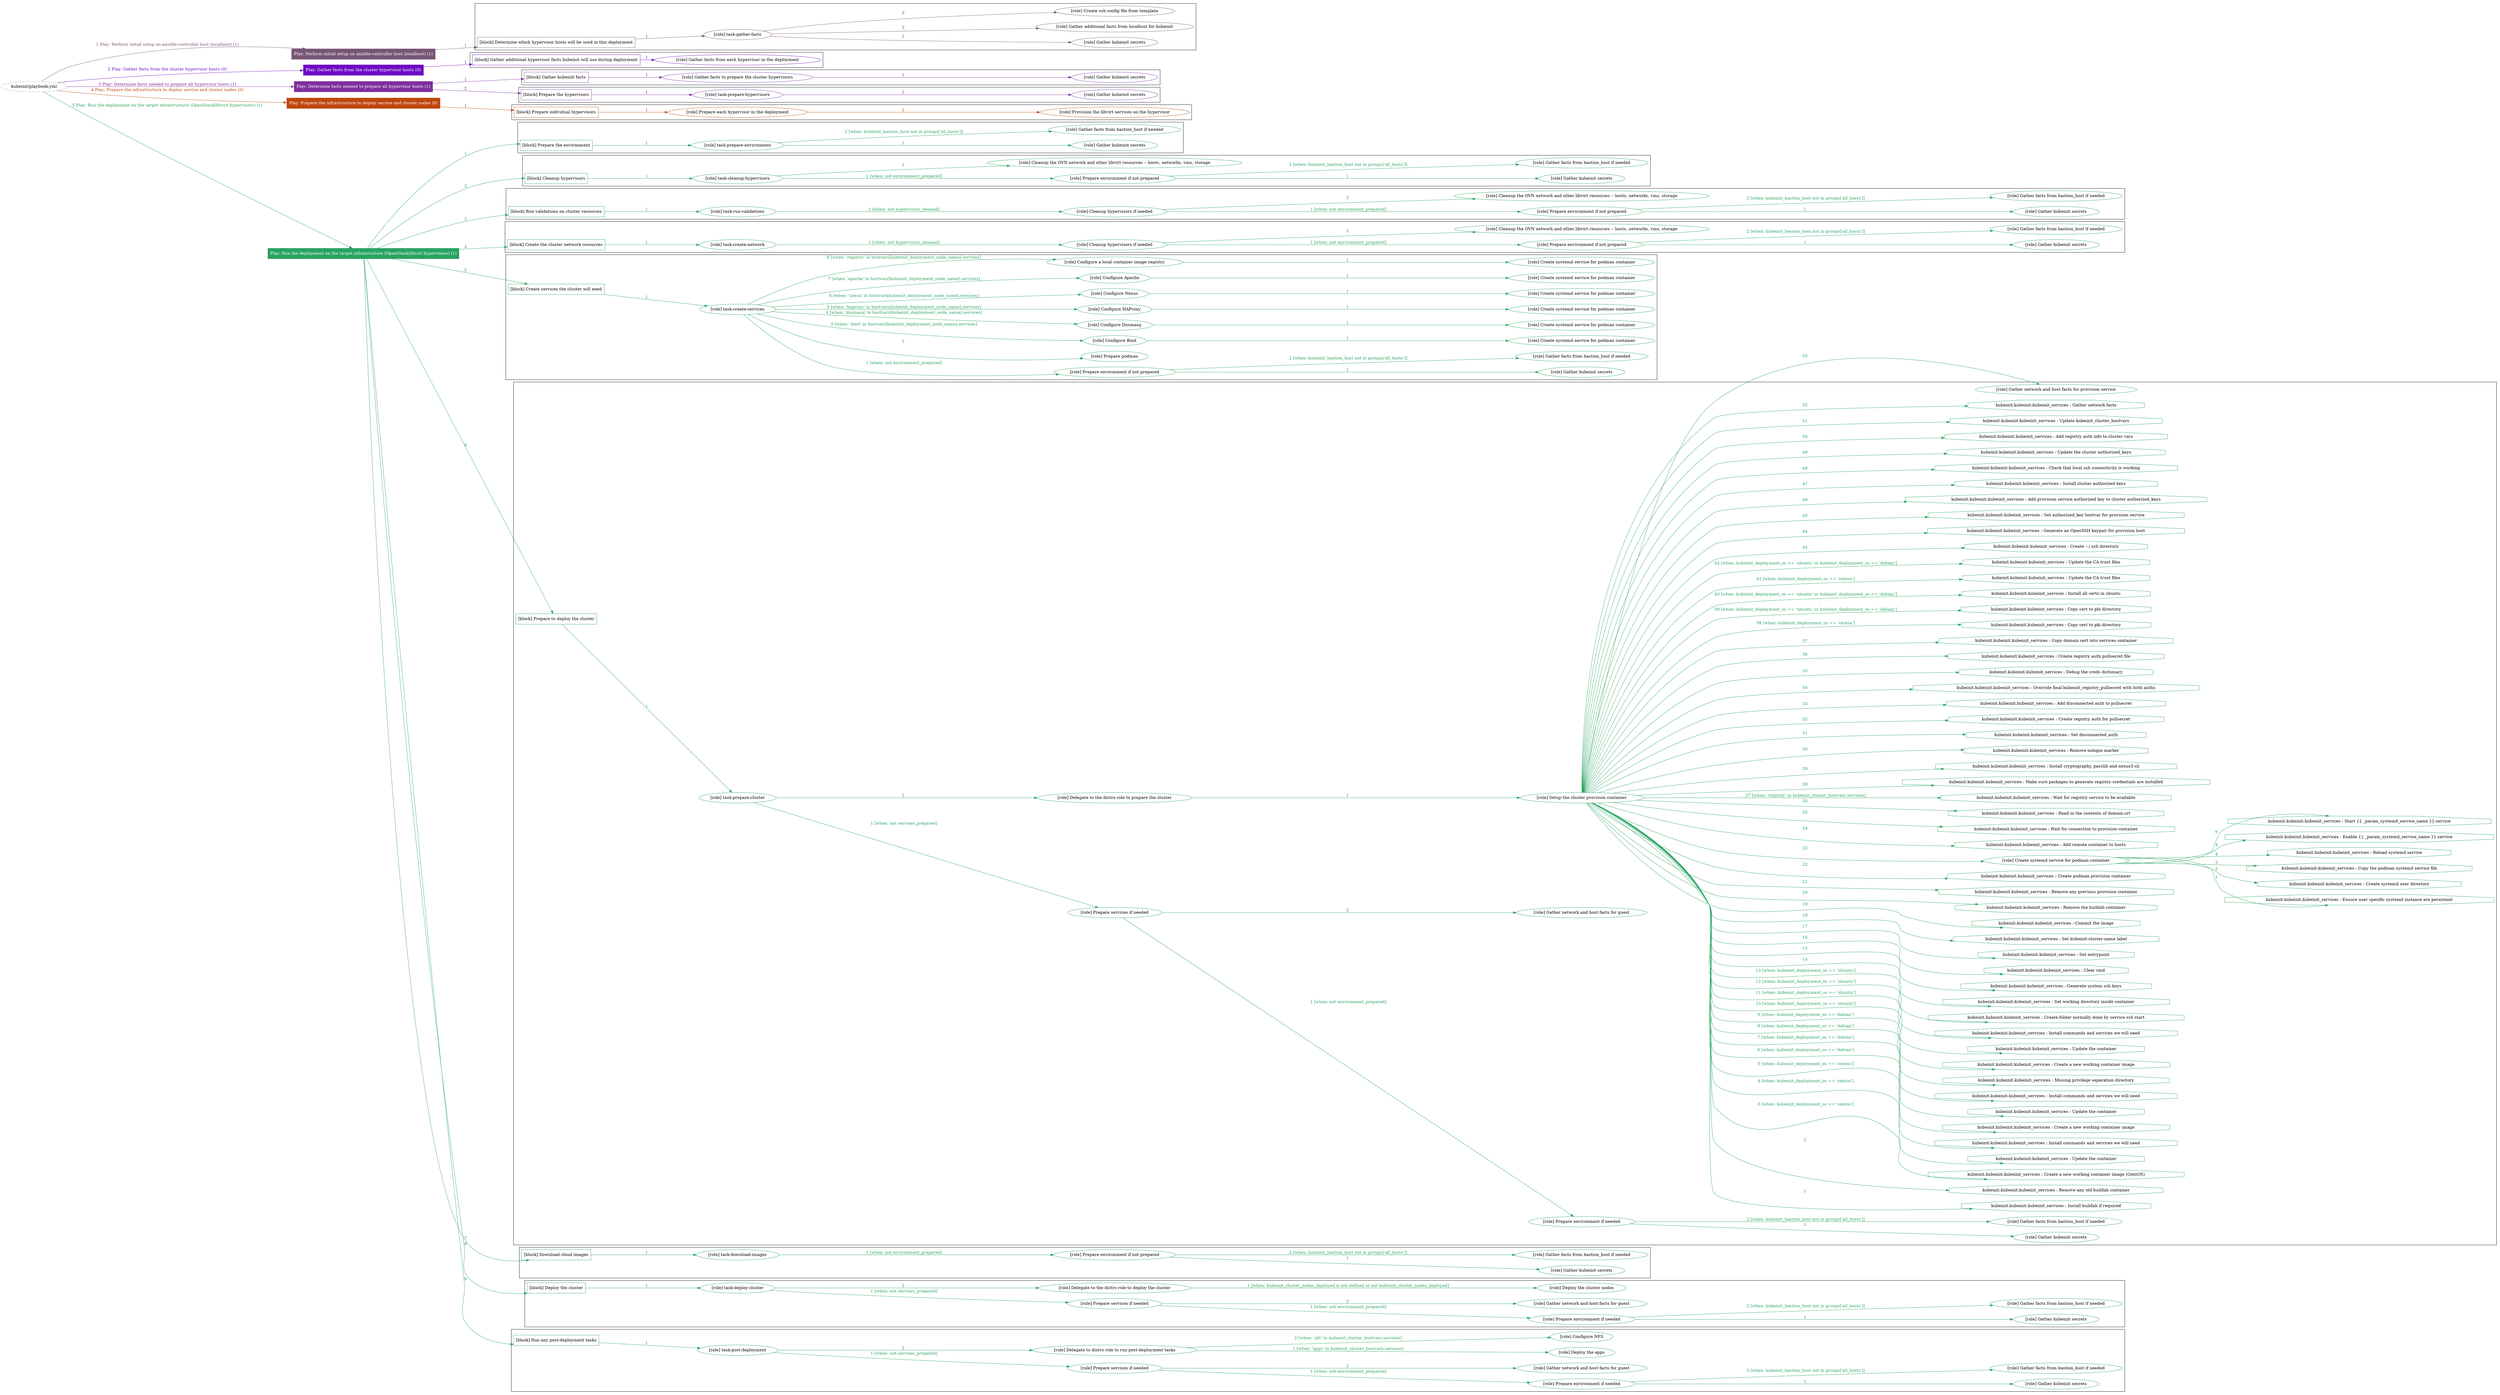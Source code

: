 digraph {
	graph [concentrate=true ordering=in rankdir=LR ratio=fill]
	edge [esep=5 sep=10]
	"kubeinit/playbook.yml" [URL="/home/runner/work/kubeinit/kubeinit/kubeinit/playbook.yml" id=playbook_9ff14ac8 style=dotted]
	"kubeinit/playbook.yml" -> play_818746d4 [label="1 Play: Perform initial setup on ansible-controller host (localhost) (1)" color="#775576" fontcolor="#775576" id=edge_play_818746d4 labeltooltip="1 Play: Perform initial setup on ansible-controller host (localhost) (1)" tooltip="1 Play: Perform initial setup on ansible-controller host (localhost) (1)"]
	subgraph "Play: Perform initial setup on ansible-controller host (localhost) (1)" {
		play_818746d4 [label="Play: Perform initial setup on ansible-controller host (localhost) (1)" URL="/home/runner/work/kubeinit/kubeinit/kubeinit/playbook.yml" color="#775576" fontcolor="#ffffff" id=play_818746d4 shape=box style=filled tooltip=localhost]
		play_818746d4 -> block_b2b0c337 [label=1 color="#775576" fontcolor="#775576" id=edge_block_b2b0c337 labeltooltip=1 tooltip=1]
		subgraph cluster_block_b2b0c337 {
			block_b2b0c337 [label="[block] Determine which hypervisor hosts will be used in this deployment" URL="/home/runner/work/kubeinit/kubeinit/kubeinit/playbook.yml" color="#775576" id=block_b2b0c337 labeltooltip="Determine which hypervisor hosts will be used in this deployment" shape=box tooltip="Determine which hypervisor hosts will be used in this deployment"]
			block_b2b0c337 -> role_ebb95a5a [label="1 " color="#775576" fontcolor="#775576" id=edge_role_ebb95a5a labeltooltip="1 " tooltip="1 "]
			subgraph "task-gather-facts" {
				role_ebb95a5a [label="[role] task-gather-facts" URL="/home/runner/work/kubeinit/kubeinit/kubeinit/playbook.yml" color="#775576" id=role_ebb95a5a tooltip="task-gather-facts"]
				role_ebb95a5a -> role_652398a0 [label="1 " color="#775576" fontcolor="#775576" id=edge_role_652398a0 labeltooltip="1 " tooltip="1 "]
				subgraph "Gather kubeinit secrets" {
					role_652398a0 [label="[role] Gather kubeinit secrets" URL="/home/runner/.ansible/collections/ansible_collections/kubeinit/kubeinit/roles/kubeinit_prepare/tasks/build_hypervisors_group.yml" color="#775576" id=role_652398a0 tooltip="Gather kubeinit secrets"]
				}
				role_ebb95a5a -> role_609866f2 [label="2 " color="#775576" fontcolor="#775576" id=edge_role_609866f2 labeltooltip="2 " tooltip="2 "]
				subgraph "Gather additional facts from localhost for kubeinit" {
					role_609866f2 [label="[role] Gather additional facts from localhost for kubeinit" URL="/home/runner/.ansible/collections/ansible_collections/kubeinit/kubeinit/roles/kubeinit_prepare/tasks/build_hypervisors_group.yml" color="#775576" id=role_609866f2 tooltip="Gather additional facts from localhost for kubeinit"]
				}
				role_ebb95a5a -> role_e9bda074 [label="3 " color="#775576" fontcolor="#775576" id=edge_role_e9bda074 labeltooltip="3 " tooltip="3 "]
				subgraph "Create ssh config file from template" {
					role_e9bda074 [label="[role] Create ssh config file from template" URL="/home/runner/.ansible/collections/ansible_collections/kubeinit/kubeinit/roles/kubeinit_prepare/tasks/build_hypervisors_group.yml" color="#775576" id=role_e9bda074 tooltip="Create ssh config file from template"]
				}
			}
		}
	}
	"kubeinit/playbook.yml" -> play_42416b71 [label="2 Play: Gather facts from the cluster hypervisor hosts (0)" color="#6d0ac2" fontcolor="#6d0ac2" id=edge_play_42416b71 labeltooltip="2 Play: Gather facts from the cluster hypervisor hosts (0)" tooltip="2 Play: Gather facts from the cluster hypervisor hosts (0)"]
	subgraph "Play: Gather facts from the cluster hypervisor hosts (0)" {
		play_42416b71 [label="Play: Gather facts from the cluster hypervisor hosts (0)" URL="/home/runner/work/kubeinit/kubeinit/kubeinit/playbook.yml" color="#6d0ac2" fontcolor="#ffffff" id=play_42416b71 shape=box style=filled tooltip="Play: Gather facts from the cluster hypervisor hosts (0)"]
		play_42416b71 -> block_b5a93cef [label=1 color="#6d0ac2" fontcolor="#6d0ac2" id=edge_block_b5a93cef labeltooltip=1 tooltip=1]
		subgraph cluster_block_b5a93cef {
			block_b5a93cef [label="[block] Gather additional hypervisor facts kubeinit will use during deployment" URL="/home/runner/work/kubeinit/kubeinit/kubeinit/playbook.yml" color="#6d0ac2" id=block_b5a93cef labeltooltip="Gather additional hypervisor facts kubeinit will use during deployment" shape=box tooltip="Gather additional hypervisor facts kubeinit will use during deployment"]
			block_b5a93cef -> role_fc00f6dc [label="1 " color="#6d0ac2" fontcolor="#6d0ac2" id=edge_role_fc00f6dc labeltooltip="1 " tooltip="1 "]
			subgraph "Gather facts from each hypervisor in the deployment" {
				role_fc00f6dc [label="[role] Gather facts from each hypervisor in the deployment" URL="/home/runner/work/kubeinit/kubeinit/kubeinit/playbook.yml" color="#6d0ac2" id=role_fc00f6dc tooltip="Gather facts from each hypervisor in the deployment"]
			}
		}
	}
	"kubeinit/playbook.yml" -> play_2787877f [label="3 Play: Determine facts needed to prepare all hypervisor hosts (1)" color="#7e2f9d" fontcolor="#7e2f9d" id=edge_play_2787877f labeltooltip="3 Play: Determine facts needed to prepare all hypervisor hosts (1)" tooltip="3 Play: Determine facts needed to prepare all hypervisor hosts (1)"]
	subgraph "Play: Determine facts needed to prepare all hypervisor hosts (1)" {
		play_2787877f [label="Play: Determine facts needed to prepare all hypervisor hosts (1)" URL="/home/runner/work/kubeinit/kubeinit/kubeinit/playbook.yml" color="#7e2f9d" fontcolor="#ffffff" id=play_2787877f shape=box style=filled tooltip=localhost]
		play_2787877f -> block_a936bd00 [label=1 color="#7e2f9d" fontcolor="#7e2f9d" id=edge_block_a936bd00 labeltooltip=1 tooltip=1]
		subgraph cluster_block_a936bd00 {
			block_a936bd00 [label="[block] Gather kubeinit facts" URL="/home/runner/work/kubeinit/kubeinit/kubeinit/playbook.yml" color="#7e2f9d" id=block_a936bd00 labeltooltip="Gather kubeinit facts" shape=box tooltip="Gather kubeinit facts"]
			block_a936bd00 -> role_8dd50131 [label="1 " color="#7e2f9d" fontcolor="#7e2f9d" id=edge_role_8dd50131 labeltooltip="1 " tooltip="1 "]
			subgraph "Gather facts to prepare the cluster hypervisors" {
				role_8dd50131 [label="[role] Gather facts to prepare the cluster hypervisors" URL="/home/runner/work/kubeinit/kubeinit/kubeinit/playbook.yml" color="#7e2f9d" id=role_8dd50131 tooltip="Gather facts to prepare the cluster hypervisors"]
				role_8dd50131 -> role_ee8de0a5 [label="1 " color="#7e2f9d" fontcolor="#7e2f9d" id=edge_role_ee8de0a5 labeltooltip="1 " tooltip="1 "]
				subgraph "Gather kubeinit secrets" {
					role_ee8de0a5 [label="[role] Gather kubeinit secrets" URL="/home/runner/.ansible/collections/ansible_collections/kubeinit/kubeinit/roles/kubeinit_prepare/tasks/gather_kubeinit_facts.yml" color="#7e2f9d" id=role_ee8de0a5 tooltip="Gather kubeinit secrets"]
				}
			}
		}
		play_2787877f -> block_f1b57437 [label=2 color="#7e2f9d" fontcolor="#7e2f9d" id=edge_block_f1b57437 labeltooltip=2 tooltip=2]
		subgraph cluster_block_f1b57437 {
			block_f1b57437 [label="[block] Prepare the hypervisors" URL="/home/runner/work/kubeinit/kubeinit/kubeinit/playbook.yml" color="#7e2f9d" id=block_f1b57437 labeltooltip="Prepare the hypervisors" shape=box tooltip="Prepare the hypervisors"]
			block_f1b57437 -> role_8e34199e [label="1 " color="#7e2f9d" fontcolor="#7e2f9d" id=edge_role_8e34199e labeltooltip="1 " tooltip="1 "]
			subgraph "task-prepare-hypervisors" {
				role_8e34199e [label="[role] task-prepare-hypervisors" URL="/home/runner/work/kubeinit/kubeinit/kubeinit/playbook.yml" color="#7e2f9d" id=role_8e34199e tooltip="task-prepare-hypervisors"]
				role_8e34199e -> role_4252211a [label="1 " color="#7e2f9d" fontcolor="#7e2f9d" id=edge_role_4252211a labeltooltip="1 " tooltip="1 "]
				subgraph "Gather kubeinit secrets" {
					role_4252211a [label="[role] Gather kubeinit secrets" URL="/home/runner/.ansible/collections/ansible_collections/kubeinit/kubeinit/roles/kubeinit_prepare/tasks/gather_kubeinit_facts.yml" color="#7e2f9d" id=role_4252211a tooltip="Gather kubeinit secrets"]
				}
			}
		}
	}
	"kubeinit/playbook.yml" -> play_0ac5b040 [label="4 Play: Prepare the infrastructure to deploy service and cluster nodes (0)" color="#bf460d" fontcolor="#bf460d" id=edge_play_0ac5b040 labeltooltip="4 Play: Prepare the infrastructure to deploy service and cluster nodes (0)" tooltip="4 Play: Prepare the infrastructure to deploy service and cluster nodes (0)"]
	subgraph "Play: Prepare the infrastructure to deploy service and cluster nodes (0)" {
		play_0ac5b040 [label="Play: Prepare the infrastructure to deploy service and cluster nodes (0)" URL="/home/runner/work/kubeinit/kubeinit/kubeinit/playbook.yml" color="#bf460d" fontcolor="#ffffff" id=play_0ac5b040 shape=box style=filled tooltip="Play: Prepare the infrastructure to deploy service and cluster nodes (0)"]
		play_0ac5b040 -> block_c3fee440 [label=1 color="#bf460d" fontcolor="#bf460d" id=edge_block_c3fee440 labeltooltip=1 tooltip=1]
		subgraph cluster_block_c3fee440 {
			block_c3fee440 [label="[block] Prepare individual hypervisors" URL="/home/runner/work/kubeinit/kubeinit/kubeinit/playbook.yml" color="#bf460d" id=block_c3fee440 labeltooltip="Prepare individual hypervisors" shape=box tooltip="Prepare individual hypervisors"]
			block_c3fee440 -> role_e10ca713 [label="1 " color="#bf460d" fontcolor="#bf460d" id=edge_role_e10ca713 labeltooltip="1 " tooltip="1 "]
			subgraph "Prepare each hypervisor in the deployment" {
				role_e10ca713 [label="[role] Prepare each hypervisor in the deployment" URL="/home/runner/work/kubeinit/kubeinit/kubeinit/playbook.yml" color="#bf460d" id=role_e10ca713 tooltip="Prepare each hypervisor in the deployment"]
				role_e10ca713 -> role_6cca7460 [label="1 " color="#bf460d" fontcolor="#bf460d" id=edge_role_6cca7460 labeltooltip="1 " tooltip="1 "]
				subgraph "Provision the libvirt services on the hypervisor" {
					role_6cca7460 [label="[role] Provision the libvirt services on the hypervisor" URL="/home/runner/.ansible/collections/ansible_collections/kubeinit/kubeinit/roles/kubeinit_prepare/tasks/prepare_hypervisor.yml" color="#bf460d" id=role_6cca7460 tooltip="Provision the libvirt services on the hypervisor"]
				}
			}
		}
	}
	"kubeinit/playbook.yml" -> play_e8fb8bf4 [label="5 Play: Run the deployment on the target infrastructure (OpenStack/libvirt hypervisors) (1)" color="#29a360" fontcolor="#29a360" id=edge_play_e8fb8bf4 labeltooltip="5 Play: Run the deployment on the target infrastructure (OpenStack/libvirt hypervisors) (1)" tooltip="5 Play: Run the deployment on the target infrastructure (OpenStack/libvirt hypervisors) (1)"]
	subgraph "Play: Run the deployment on the target infrastructure (OpenStack/libvirt hypervisors) (1)" {
		play_e8fb8bf4 [label="Play: Run the deployment on the target infrastructure (OpenStack/libvirt hypervisors) (1)" URL="/home/runner/work/kubeinit/kubeinit/kubeinit/playbook.yml" color="#29a360" fontcolor="#ffffff" id=play_e8fb8bf4 shape=box style=filled tooltip=localhost]
		play_e8fb8bf4 -> block_df7edab7 [label=1 color="#29a360" fontcolor="#29a360" id=edge_block_df7edab7 labeltooltip=1 tooltip=1]
		subgraph cluster_block_df7edab7 {
			block_df7edab7 [label="[block] Prepare the environment" URL="/home/runner/work/kubeinit/kubeinit/kubeinit/playbook.yml" color="#29a360" id=block_df7edab7 labeltooltip="Prepare the environment" shape=box tooltip="Prepare the environment"]
			block_df7edab7 -> role_454036fb [label="1 " color="#29a360" fontcolor="#29a360" id=edge_role_454036fb labeltooltip="1 " tooltip="1 "]
			subgraph "task-prepare-environment" {
				role_454036fb [label="[role] task-prepare-environment" URL="/home/runner/work/kubeinit/kubeinit/kubeinit/playbook.yml" color="#29a360" id=role_454036fb tooltip="task-prepare-environment"]
				role_454036fb -> role_abeb71d3 [label="1 " color="#29a360" fontcolor="#29a360" id=edge_role_abeb71d3 labeltooltip="1 " tooltip="1 "]
				subgraph "Gather kubeinit secrets" {
					role_abeb71d3 [label="[role] Gather kubeinit secrets" URL="/home/runner/.ansible/collections/ansible_collections/kubeinit/kubeinit/roles/kubeinit_prepare/tasks/gather_kubeinit_facts.yml" color="#29a360" id=role_abeb71d3 tooltip="Gather kubeinit secrets"]
				}
				role_454036fb -> role_9dec09ff [label="2 [when: kubeinit_bastion_host not in groups['all_hosts']]" color="#29a360" fontcolor="#29a360" id=edge_role_9dec09ff labeltooltip="2 [when: kubeinit_bastion_host not in groups['all_hosts']]" tooltip="2 [when: kubeinit_bastion_host not in groups['all_hosts']]"]
				subgraph "Gather facts from bastion_host if needed" {
					role_9dec09ff [label="[role] Gather facts from bastion_host if needed" URL="/home/runner/.ansible/collections/ansible_collections/kubeinit/kubeinit/roles/kubeinit_prepare/tasks/main.yml" color="#29a360" id=role_9dec09ff tooltip="Gather facts from bastion_host if needed"]
				}
			}
		}
		play_e8fb8bf4 -> block_cd33be7c [label=2 color="#29a360" fontcolor="#29a360" id=edge_block_cd33be7c labeltooltip=2 tooltip=2]
		subgraph cluster_block_cd33be7c {
			block_cd33be7c [label="[block] Cleanup hypervisors" URL="/home/runner/work/kubeinit/kubeinit/kubeinit/playbook.yml" color="#29a360" id=block_cd33be7c labeltooltip="Cleanup hypervisors" shape=box tooltip="Cleanup hypervisors"]
			block_cd33be7c -> role_371bf856 [label="1 " color="#29a360" fontcolor="#29a360" id=edge_role_371bf856 labeltooltip="1 " tooltip="1 "]
			subgraph "task-cleanup-hypervisors" {
				role_371bf856 [label="[role] task-cleanup-hypervisors" URL="/home/runner/work/kubeinit/kubeinit/kubeinit/playbook.yml" color="#29a360" id=role_371bf856 tooltip="task-cleanup-hypervisors"]
				role_371bf856 -> role_d0e9d70f [label="1 [when: not environment_prepared]" color="#29a360" fontcolor="#29a360" id=edge_role_d0e9d70f labeltooltip="1 [when: not environment_prepared]" tooltip="1 [when: not environment_prepared]"]
				subgraph "Prepare environment if not prepared" {
					role_d0e9d70f [label="[role] Prepare environment if not prepared" URL="/home/runner/.ansible/collections/ansible_collections/kubeinit/kubeinit/roles/kubeinit_libvirt/tasks/cleanup_hypervisors.yml" color="#29a360" id=role_d0e9d70f tooltip="Prepare environment if not prepared"]
					role_d0e9d70f -> role_cf64140b [label="1 " color="#29a360" fontcolor="#29a360" id=edge_role_cf64140b labeltooltip="1 " tooltip="1 "]
					subgraph "Gather kubeinit secrets" {
						role_cf64140b [label="[role] Gather kubeinit secrets" URL="/home/runner/.ansible/collections/ansible_collections/kubeinit/kubeinit/roles/kubeinit_prepare/tasks/gather_kubeinit_facts.yml" color="#29a360" id=role_cf64140b tooltip="Gather kubeinit secrets"]
					}
					role_d0e9d70f -> role_99d406b2 [label="2 [when: kubeinit_bastion_host not in groups['all_hosts']]" color="#29a360" fontcolor="#29a360" id=edge_role_99d406b2 labeltooltip="2 [when: kubeinit_bastion_host not in groups['all_hosts']]" tooltip="2 [when: kubeinit_bastion_host not in groups['all_hosts']]"]
					subgraph "Gather facts from bastion_host if needed" {
						role_99d406b2 [label="[role] Gather facts from bastion_host if needed" URL="/home/runner/.ansible/collections/ansible_collections/kubeinit/kubeinit/roles/kubeinit_prepare/tasks/main.yml" color="#29a360" id=role_99d406b2 tooltip="Gather facts from bastion_host if needed"]
					}
				}
				role_371bf856 -> role_56c53ecb [label="2 " color="#29a360" fontcolor="#29a360" id=edge_role_56c53ecb labeltooltip="2 " tooltip="2 "]
				subgraph "Cleanup the OVN network and other libvirt resources -- hosts, networks, vms, storage" {
					role_56c53ecb [label="[role] Cleanup the OVN network and other libvirt resources -- hosts, networks, vms, storage" URL="/home/runner/.ansible/collections/ansible_collections/kubeinit/kubeinit/roles/kubeinit_libvirt/tasks/cleanup_hypervisors.yml" color="#29a360" id=role_56c53ecb tooltip="Cleanup the OVN network and other libvirt resources -- hosts, networks, vms, storage"]
				}
			}
		}
		play_e8fb8bf4 -> block_a722af53 [label=3 color="#29a360" fontcolor="#29a360" id=edge_block_a722af53 labeltooltip=3 tooltip=3]
		subgraph cluster_block_a722af53 {
			block_a722af53 [label="[block] Run validations on cluster resources" URL="/home/runner/work/kubeinit/kubeinit/kubeinit/playbook.yml" color="#29a360" id=block_a722af53 labeltooltip="Run validations on cluster resources" shape=box tooltip="Run validations on cluster resources"]
			block_a722af53 -> role_67cdf48a [label="1 " color="#29a360" fontcolor="#29a360" id=edge_role_67cdf48a labeltooltip="1 " tooltip="1 "]
			subgraph "task-run-validations" {
				role_67cdf48a [label="[role] task-run-validations" URL="/home/runner/work/kubeinit/kubeinit/kubeinit/playbook.yml" color="#29a360" id=role_67cdf48a tooltip="task-run-validations"]
				role_67cdf48a -> role_2e8da73f [label="1 [when: not hypervisors_cleaned]" color="#29a360" fontcolor="#29a360" id=edge_role_2e8da73f labeltooltip="1 [when: not hypervisors_cleaned]" tooltip="1 [when: not hypervisors_cleaned]"]
				subgraph "Cleanup hypervisors if needed" {
					role_2e8da73f [label="[role] Cleanup hypervisors if needed" URL="/home/runner/.ansible/collections/ansible_collections/kubeinit/kubeinit/roles/kubeinit_validations/tasks/main.yml" color="#29a360" id=role_2e8da73f tooltip="Cleanup hypervisors if needed"]
					role_2e8da73f -> role_0c2bc3de [label="1 [when: not environment_prepared]" color="#29a360" fontcolor="#29a360" id=edge_role_0c2bc3de labeltooltip="1 [when: not environment_prepared]" tooltip="1 [when: not environment_prepared]"]
					subgraph "Prepare environment if not prepared" {
						role_0c2bc3de [label="[role] Prepare environment if not prepared" URL="/home/runner/.ansible/collections/ansible_collections/kubeinit/kubeinit/roles/kubeinit_libvirt/tasks/cleanup_hypervisors.yml" color="#29a360" id=role_0c2bc3de tooltip="Prepare environment if not prepared"]
						role_0c2bc3de -> role_4ce95f02 [label="1 " color="#29a360" fontcolor="#29a360" id=edge_role_4ce95f02 labeltooltip="1 " tooltip="1 "]
						subgraph "Gather kubeinit secrets" {
							role_4ce95f02 [label="[role] Gather kubeinit secrets" URL="/home/runner/.ansible/collections/ansible_collections/kubeinit/kubeinit/roles/kubeinit_prepare/tasks/gather_kubeinit_facts.yml" color="#29a360" id=role_4ce95f02 tooltip="Gather kubeinit secrets"]
						}
						role_0c2bc3de -> role_c1f949dd [label="2 [when: kubeinit_bastion_host not in groups['all_hosts']]" color="#29a360" fontcolor="#29a360" id=edge_role_c1f949dd labeltooltip="2 [when: kubeinit_bastion_host not in groups['all_hosts']]" tooltip="2 [when: kubeinit_bastion_host not in groups['all_hosts']]"]
						subgraph "Gather facts from bastion_host if needed" {
							role_c1f949dd [label="[role] Gather facts from bastion_host if needed" URL="/home/runner/.ansible/collections/ansible_collections/kubeinit/kubeinit/roles/kubeinit_prepare/tasks/main.yml" color="#29a360" id=role_c1f949dd tooltip="Gather facts from bastion_host if needed"]
						}
					}
					role_2e8da73f -> role_08589c7b [label="2 " color="#29a360" fontcolor="#29a360" id=edge_role_08589c7b labeltooltip="2 " tooltip="2 "]
					subgraph "Cleanup the OVN network and other libvirt resources -- hosts, networks, vms, storage" {
						role_08589c7b [label="[role] Cleanup the OVN network and other libvirt resources -- hosts, networks, vms, storage" URL="/home/runner/.ansible/collections/ansible_collections/kubeinit/kubeinit/roles/kubeinit_libvirt/tasks/cleanup_hypervisors.yml" color="#29a360" id=role_08589c7b tooltip="Cleanup the OVN network and other libvirt resources -- hosts, networks, vms, storage"]
					}
				}
			}
		}
		play_e8fb8bf4 -> block_4770addd [label=4 color="#29a360" fontcolor="#29a360" id=edge_block_4770addd labeltooltip=4 tooltip=4]
		subgraph cluster_block_4770addd {
			block_4770addd [label="[block] Create the cluster network resources" URL="/home/runner/work/kubeinit/kubeinit/kubeinit/playbook.yml" color="#29a360" id=block_4770addd labeltooltip="Create the cluster network resources" shape=box tooltip="Create the cluster network resources"]
			block_4770addd -> role_78cc70e2 [label="1 " color="#29a360" fontcolor="#29a360" id=edge_role_78cc70e2 labeltooltip="1 " tooltip="1 "]
			subgraph "task-create-network" {
				role_78cc70e2 [label="[role] task-create-network" URL="/home/runner/work/kubeinit/kubeinit/kubeinit/playbook.yml" color="#29a360" id=role_78cc70e2 tooltip="task-create-network"]
				role_78cc70e2 -> role_ea2074c8 [label="1 [when: not hypervisors_cleaned]" color="#29a360" fontcolor="#29a360" id=edge_role_ea2074c8 labeltooltip="1 [when: not hypervisors_cleaned]" tooltip="1 [when: not hypervisors_cleaned]"]
				subgraph "Cleanup hypervisors if needed" {
					role_ea2074c8 [label="[role] Cleanup hypervisors if needed" URL="/home/runner/.ansible/collections/ansible_collections/kubeinit/kubeinit/roles/kubeinit_libvirt/tasks/create_network.yml" color="#29a360" id=role_ea2074c8 tooltip="Cleanup hypervisors if needed"]
					role_ea2074c8 -> role_5406b1d7 [label="1 [when: not environment_prepared]" color="#29a360" fontcolor="#29a360" id=edge_role_5406b1d7 labeltooltip="1 [when: not environment_prepared]" tooltip="1 [when: not environment_prepared]"]
					subgraph "Prepare environment if not prepared" {
						role_5406b1d7 [label="[role] Prepare environment if not prepared" URL="/home/runner/.ansible/collections/ansible_collections/kubeinit/kubeinit/roles/kubeinit_libvirt/tasks/cleanup_hypervisors.yml" color="#29a360" id=role_5406b1d7 tooltip="Prepare environment if not prepared"]
						role_5406b1d7 -> role_18bbcfc6 [label="1 " color="#29a360" fontcolor="#29a360" id=edge_role_18bbcfc6 labeltooltip="1 " tooltip="1 "]
						subgraph "Gather kubeinit secrets" {
							role_18bbcfc6 [label="[role] Gather kubeinit secrets" URL="/home/runner/.ansible/collections/ansible_collections/kubeinit/kubeinit/roles/kubeinit_prepare/tasks/gather_kubeinit_facts.yml" color="#29a360" id=role_18bbcfc6 tooltip="Gather kubeinit secrets"]
						}
						role_5406b1d7 -> role_d9be78db [label="2 [when: kubeinit_bastion_host not in groups['all_hosts']]" color="#29a360" fontcolor="#29a360" id=edge_role_d9be78db labeltooltip="2 [when: kubeinit_bastion_host not in groups['all_hosts']]" tooltip="2 [when: kubeinit_bastion_host not in groups['all_hosts']]"]
						subgraph "Gather facts from bastion_host if needed" {
							role_d9be78db [label="[role] Gather facts from bastion_host if needed" URL="/home/runner/.ansible/collections/ansible_collections/kubeinit/kubeinit/roles/kubeinit_prepare/tasks/main.yml" color="#29a360" id=role_d9be78db tooltip="Gather facts from bastion_host if needed"]
						}
					}
					role_ea2074c8 -> role_50f06fec [label="2 " color="#29a360" fontcolor="#29a360" id=edge_role_50f06fec labeltooltip="2 " tooltip="2 "]
					subgraph "Cleanup the OVN network and other libvirt resources -- hosts, networks, vms, storage" {
						role_50f06fec [label="[role] Cleanup the OVN network and other libvirt resources -- hosts, networks, vms, storage" URL="/home/runner/.ansible/collections/ansible_collections/kubeinit/kubeinit/roles/kubeinit_libvirt/tasks/cleanup_hypervisors.yml" color="#29a360" id=role_50f06fec tooltip="Cleanup the OVN network and other libvirt resources -- hosts, networks, vms, storage"]
					}
				}
			}
		}
		play_e8fb8bf4 -> block_f6de1532 [label=5 color="#29a360" fontcolor="#29a360" id=edge_block_f6de1532 labeltooltip=5 tooltip=5]
		subgraph cluster_block_f6de1532 {
			block_f6de1532 [label="[block] Create services the cluster will need" URL="/home/runner/work/kubeinit/kubeinit/kubeinit/playbook.yml" color="#29a360" id=block_f6de1532 labeltooltip="Create services the cluster will need" shape=box tooltip="Create services the cluster will need"]
			block_f6de1532 -> role_6b8400c1 [label="1 " color="#29a360" fontcolor="#29a360" id=edge_role_6b8400c1 labeltooltip="1 " tooltip="1 "]
			subgraph "task-create-services" {
				role_6b8400c1 [label="[role] task-create-services" URL="/home/runner/work/kubeinit/kubeinit/kubeinit/playbook.yml" color="#29a360" id=role_6b8400c1 tooltip="task-create-services"]
				role_6b8400c1 -> role_85242614 [label="1 [when: not environment_prepared]" color="#29a360" fontcolor="#29a360" id=edge_role_85242614 labeltooltip="1 [when: not environment_prepared]" tooltip="1 [when: not environment_prepared]"]
				subgraph "Prepare environment if not prepared" {
					role_85242614 [label="[role] Prepare environment if not prepared" URL="/home/runner/.ansible/collections/ansible_collections/kubeinit/kubeinit/roles/kubeinit_services/tasks/main.yml" color="#29a360" id=role_85242614 tooltip="Prepare environment if not prepared"]
					role_85242614 -> role_d4e0b3fe [label="1 " color="#29a360" fontcolor="#29a360" id=edge_role_d4e0b3fe labeltooltip="1 " tooltip="1 "]
					subgraph "Gather kubeinit secrets" {
						role_d4e0b3fe [label="[role] Gather kubeinit secrets" URL="/home/runner/.ansible/collections/ansible_collections/kubeinit/kubeinit/roles/kubeinit_prepare/tasks/gather_kubeinit_facts.yml" color="#29a360" id=role_d4e0b3fe tooltip="Gather kubeinit secrets"]
					}
					role_85242614 -> role_5849bb0f [label="2 [when: kubeinit_bastion_host not in groups['all_hosts']]" color="#29a360" fontcolor="#29a360" id=edge_role_5849bb0f labeltooltip="2 [when: kubeinit_bastion_host not in groups['all_hosts']]" tooltip="2 [when: kubeinit_bastion_host not in groups['all_hosts']]"]
					subgraph "Gather facts from bastion_host if needed" {
						role_5849bb0f [label="[role] Gather facts from bastion_host if needed" URL="/home/runner/.ansible/collections/ansible_collections/kubeinit/kubeinit/roles/kubeinit_prepare/tasks/main.yml" color="#29a360" id=role_5849bb0f tooltip="Gather facts from bastion_host if needed"]
					}
				}
				role_6b8400c1 -> role_ac9a7cc6 [label="2 " color="#29a360" fontcolor="#29a360" id=edge_role_ac9a7cc6 labeltooltip="2 " tooltip="2 "]
				subgraph "Prepare podman" {
					role_ac9a7cc6 [label="[role] Prepare podman" URL="/home/runner/.ansible/collections/ansible_collections/kubeinit/kubeinit/roles/kubeinit_services/tasks/00_create_service_pod.yml" color="#29a360" id=role_ac9a7cc6 tooltip="Prepare podman"]
				}
				role_6b8400c1 -> role_8e232f7b [label="3 [when: 'bind' in hostvars[kubeinit_deployment_node_name].services]" color="#29a360" fontcolor="#29a360" id=edge_role_8e232f7b labeltooltip="3 [when: 'bind' in hostvars[kubeinit_deployment_node_name].services]" tooltip="3 [when: 'bind' in hostvars[kubeinit_deployment_node_name].services]"]
				subgraph "Configure Bind" {
					role_8e232f7b [label="[role] Configure Bind" URL="/home/runner/.ansible/collections/ansible_collections/kubeinit/kubeinit/roles/kubeinit_services/tasks/start_services_containers.yml" color="#29a360" id=role_8e232f7b tooltip="Configure Bind"]
					role_8e232f7b -> role_31ca2e95 [label="1 " color="#29a360" fontcolor="#29a360" id=edge_role_31ca2e95 labeltooltip="1 " tooltip="1 "]
					subgraph "Create systemd service for podman container" {
						role_31ca2e95 [label="[role] Create systemd service for podman container" URL="/home/runner/.ansible/collections/ansible_collections/kubeinit/kubeinit/roles/kubeinit_bind/tasks/main.yml" color="#29a360" id=role_31ca2e95 tooltip="Create systemd service for podman container"]
					}
				}
				role_6b8400c1 -> role_f0e2ac15 [label="4 [when: 'dnsmasq' in hostvars[kubeinit_deployment_node_name].services]" color="#29a360" fontcolor="#29a360" id=edge_role_f0e2ac15 labeltooltip="4 [when: 'dnsmasq' in hostvars[kubeinit_deployment_node_name].services]" tooltip="4 [when: 'dnsmasq' in hostvars[kubeinit_deployment_node_name].services]"]
				subgraph "Configure Dnsmasq" {
					role_f0e2ac15 [label="[role] Configure Dnsmasq" URL="/home/runner/.ansible/collections/ansible_collections/kubeinit/kubeinit/roles/kubeinit_services/tasks/start_services_containers.yml" color="#29a360" id=role_f0e2ac15 tooltip="Configure Dnsmasq"]
					role_f0e2ac15 -> role_5f4339fe [label="1 " color="#29a360" fontcolor="#29a360" id=edge_role_5f4339fe labeltooltip="1 " tooltip="1 "]
					subgraph "Create systemd service for podman container" {
						role_5f4339fe [label="[role] Create systemd service for podman container" URL="/home/runner/.ansible/collections/ansible_collections/kubeinit/kubeinit/roles/kubeinit_dnsmasq/tasks/main.yml" color="#29a360" id=role_5f4339fe tooltip="Create systemd service for podman container"]
					}
				}
				role_6b8400c1 -> role_d37ea510 [label="5 [when: 'haproxy' in hostvars[kubeinit_deployment_node_name].services]" color="#29a360" fontcolor="#29a360" id=edge_role_d37ea510 labeltooltip="5 [when: 'haproxy' in hostvars[kubeinit_deployment_node_name].services]" tooltip="5 [when: 'haproxy' in hostvars[kubeinit_deployment_node_name].services]"]
				subgraph "Configure HAProxy" {
					role_d37ea510 [label="[role] Configure HAProxy" URL="/home/runner/.ansible/collections/ansible_collections/kubeinit/kubeinit/roles/kubeinit_services/tasks/start_services_containers.yml" color="#29a360" id=role_d37ea510 tooltip="Configure HAProxy"]
					role_d37ea510 -> role_ad8acd2e [label="1 " color="#29a360" fontcolor="#29a360" id=edge_role_ad8acd2e labeltooltip="1 " tooltip="1 "]
					subgraph "Create systemd service for podman container" {
						role_ad8acd2e [label="[role] Create systemd service for podman container" URL="/home/runner/.ansible/collections/ansible_collections/kubeinit/kubeinit/roles/kubeinit_haproxy/tasks/main.yml" color="#29a360" id=role_ad8acd2e tooltip="Create systemd service for podman container"]
					}
				}
				role_6b8400c1 -> role_588722ab [label="6 [when: 'nexus' in hostvars[kubeinit_deployment_node_name].services]" color="#29a360" fontcolor="#29a360" id=edge_role_588722ab labeltooltip="6 [when: 'nexus' in hostvars[kubeinit_deployment_node_name].services]" tooltip="6 [when: 'nexus' in hostvars[kubeinit_deployment_node_name].services]"]
				subgraph "Configure Nexus" {
					role_588722ab [label="[role] Configure Nexus" URL="/home/runner/.ansible/collections/ansible_collections/kubeinit/kubeinit/roles/kubeinit_services/tasks/start_services_containers.yml" color="#29a360" id=role_588722ab tooltip="Configure Nexus"]
					role_588722ab -> role_a03eca9c [label="1 " color="#29a360" fontcolor="#29a360" id=edge_role_a03eca9c labeltooltip="1 " tooltip="1 "]
					subgraph "Create systemd service for podman container" {
						role_a03eca9c [label="[role] Create systemd service for podman container" URL="/home/runner/.ansible/collections/ansible_collections/kubeinit/kubeinit/roles/kubeinit_nexus/tasks/main.yml" color="#29a360" id=role_a03eca9c tooltip="Create systemd service for podman container"]
					}
				}
				role_6b8400c1 -> role_7ef412ec [label="7 [when: 'apache' in hostvars[kubeinit_deployment_node_name].services]" color="#29a360" fontcolor="#29a360" id=edge_role_7ef412ec labeltooltip="7 [when: 'apache' in hostvars[kubeinit_deployment_node_name].services]" tooltip="7 [when: 'apache' in hostvars[kubeinit_deployment_node_name].services]"]
				subgraph "Configure Apache" {
					role_7ef412ec [label="[role] Configure Apache" URL="/home/runner/.ansible/collections/ansible_collections/kubeinit/kubeinit/roles/kubeinit_services/tasks/start_services_containers.yml" color="#29a360" id=role_7ef412ec tooltip="Configure Apache"]
					role_7ef412ec -> role_ef5228fa [label="1 " color="#29a360" fontcolor="#29a360" id=edge_role_ef5228fa labeltooltip="1 " tooltip="1 "]
					subgraph "Create systemd service for podman container" {
						role_ef5228fa [label="[role] Create systemd service for podman container" URL="/home/runner/.ansible/collections/ansible_collections/kubeinit/kubeinit/roles/kubeinit_apache/tasks/main.yml" color="#29a360" id=role_ef5228fa tooltip="Create systemd service for podman container"]
					}
				}
				role_6b8400c1 -> role_046517be [label="8 [when: 'registry' in hostvars[kubeinit_deployment_node_name].services]" color="#29a360" fontcolor="#29a360" id=edge_role_046517be labeltooltip="8 [when: 'registry' in hostvars[kubeinit_deployment_node_name].services]" tooltip="8 [when: 'registry' in hostvars[kubeinit_deployment_node_name].services]"]
				subgraph "Configure a local container image registry" {
					role_046517be [label="[role] Configure a local container image registry" URL="/home/runner/.ansible/collections/ansible_collections/kubeinit/kubeinit/roles/kubeinit_services/tasks/start_services_containers.yml" color="#29a360" id=role_046517be tooltip="Configure a local container image registry"]
					role_046517be -> role_ed87cf9a [label="1 " color="#29a360" fontcolor="#29a360" id=edge_role_ed87cf9a labeltooltip="1 " tooltip="1 "]
					subgraph "Create systemd service for podman container" {
						role_ed87cf9a [label="[role] Create systemd service for podman container" URL="/home/runner/.ansible/collections/ansible_collections/kubeinit/kubeinit/roles/kubeinit_registry/tasks/main.yml" color="#29a360" id=role_ed87cf9a tooltip="Create systemd service for podman container"]
					}
				}
			}
		}
		play_e8fb8bf4 -> block_86d34763 [label=6 color="#29a360" fontcolor="#29a360" id=edge_block_86d34763 labeltooltip=6 tooltip=6]
		subgraph cluster_block_86d34763 {
			block_86d34763 [label="[block] Prepare to deploy the cluster" URL="/home/runner/work/kubeinit/kubeinit/kubeinit/playbook.yml" color="#29a360" id=block_86d34763 labeltooltip="Prepare to deploy the cluster" shape=box tooltip="Prepare to deploy the cluster"]
			block_86d34763 -> role_936def20 [label="1 " color="#29a360" fontcolor="#29a360" id=edge_role_936def20 labeltooltip="1 " tooltip="1 "]
			subgraph "task-prepare-cluster" {
				role_936def20 [label="[role] task-prepare-cluster" URL="/home/runner/work/kubeinit/kubeinit/kubeinit/playbook.yml" color="#29a360" id=role_936def20 tooltip="task-prepare-cluster"]
				role_936def20 -> role_cf580f3d [label="1 [when: not services_prepared]" color="#29a360" fontcolor="#29a360" id=edge_role_cf580f3d labeltooltip="1 [when: not services_prepared]" tooltip="1 [when: not services_prepared]"]
				subgraph "Prepare services if needed" {
					role_cf580f3d [label="[role] Prepare services if needed" URL="/home/runner/.ansible/collections/ansible_collections/kubeinit/kubeinit/roles/kubeinit_prepare/tasks/prepare_cluster.yml" color="#29a360" id=role_cf580f3d tooltip="Prepare services if needed"]
					role_cf580f3d -> role_478a698c [label="1 [when: not environment_prepared]" color="#29a360" fontcolor="#29a360" id=edge_role_478a698c labeltooltip="1 [when: not environment_prepared]" tooltip="1 [when: not environment_prepared]"]
					subgraph "Prepare environment if needed" {
						role_478a698c [label="[role] Prepare environment if needed" URL="/home/runner/.ansible/collections/ansible_collections/kubeinit/kubeinit/roles/kubeinit_services/tasks/prepare_services.yml" color="#29a360" id=role_478a698c tooltip="Prepare environment if needed"]
						role_478a698c -> role_c954e84d [label="1 " color="#29a360" fontcolor="#29a360" id=edge_role_c954e84d labeltooltip="1 " tooltip="1 "]
						subgraph "Gather kubeinit secrets" {
							role_c954e84d [label="[role] Gather kubeinit secrets" URL="/home/runner/.ansible/collections/ansible_collections/kubeinit/kubeinit/roles/kubeinit_prepare/tasks/gather_kubeinit_facts.yml" color="#29a360" id=role_c954e84d tooltip="Gather kubeinit secrets"]
						}
						role_478a698c -> role_27efecd5 [label="2 [when: kubeinit_bastion_host not in groups['all_hosts']]" color="#29a360" fontcolor="#29a360" id=edge_role_27efecd5 labeltooltip="2 [when: kubeinit_bastion_host not in groups['all_hosts']]" tooltip="2 [when: kubeinit_bastion_host not in groups['all_hosts']]"]
						subgraph "Gather facts from bastion_host if needed" {
							role_27efecd5 [label="[role] Gather facts from bastion_host if needed" URL="/home/runner/.ansible/collections/ansible_collections/kubeinit/kubeinit/roles/kubeinit_prepare/tasks/main.yml" color="#29a360" id=role_27efecd5 tooltip="Gather facts from bastion_host if needed"]
						}
					}
					role_cf580f3d -> role_b6664cc4 [label="2 " color="#29a360" fontcolor="#29a360" id=edge_role_b6664cc4 labeltooltip="2 " tooltip="2 "]
					subgraph "Gather network and host facts for guest" {
						role_b6664cc4 [label="[role] Gather network and host facts for guest" URL="/home/runner/.ansible/collections/ansible_collections/kubeinit/kubeinit/roles/kubeinit_services/tasks/prepare_services.yml" color="#29a360" id=role_b6664cc4 tooltip="Gather network and host facts for guest"]
					}
				}
				role_936def20 -> role_dd101094 [label="2 " color="#29a360" fontcolor="#29a360" id=edge_role_dd101094 labeltooltip="2 " tooltip="2 "]
				subgraph "Delegate to the distro role to prepare the cluster" {
					role_dd101094 [label="[role] Delegate to the distro role to prepare the cluster" URL="/home/runner/.ansible/collections/ansible_collections/kubeinit/kubeinit/roles/kubeinit_prepare/tasks/prepare_cluster.yml" color="#29a360" id=role_dd101094 tooltip="Delegate to the distro role to prepare the cluster"]
					role_dd101094 -> role_114fa352 [label="1 " color="#29a360" fontcolor="#29a360" id=edge_role_114fa352 labeltooltip="1 " tooltip="1 "]
					subgraph "Setup the cluster provision container" {
						role_114fa352 [label="[role] Setup the cluster provision container" URL="/home/runner/.ansible/collections/ansible_collections/kubeinit/kubeinit/roles/kubeinit_cdk/tasks/prepare_cluster.yml" color="#29a360" id=role_114fa352 tooltip="Setup the cluster provision container"]
						task_cc3016b6 [label="kubeinit.kubeinit.kubeinit_services : Install buildah if required" URL="/home/runner/.ansible/collections/ansible_collections/kubeinit/kubeinit/roles/kubeinit_services/tasks/create_provision_container.yml" color="#29a360" id=task_cc3016b6 shape=octagon tooltip="kubeinit.kubeinit.kubeinit_services : Install buildah if required"]
						role_114fa352 -> task_cc3016b6 [label="1 " color="#29a360" fontcolor="#29a360" id=edge_task_cc3016b6 labeltooltip="1 " tooltip="1 "]
						task_f0ce7fad [label="kubeinit.kubeinit.kubeinit_services : Remove any old buildah container" URL="/home/runner/.ansible/collections/ansible_collections/kubeinit/kubeinit/roles/kubeinit_services/tasks/create_provision_container.yml" color="#29a360" id=task_f0ce7fad shape=octagon tooltip="kubeinit.kubeinit.kubeinit_services : Remove any old buildah container"]
						role_114fa352 -> task_f0ce7fad [label="2 " color="#29a360" fontcolor="#29a360" id=edge_task_f0ce7fad labeltooltip="2 " tooltip="2 "]
						task_ec060ddd [label="kubeinit.kubeinit.kubeinit_services : Create a new working container image (CentOS)" URL="/home/runner/.ansible/collections/ansible_collections/kubeinit/kubeinit/roles/kubeinit_services/tasks/create_provision_container.yml" color="#29a360" id=task_ec060ddd shape=octagon tooltip="kubeinit.kubeinit.kubeinit_services : Create a new working container image (CentOS)"]
						role_114fa352 -> task_ec060ddd [label="3 [when: kubeinit_deployment_os == 'centos']" color="#29a360" fontcolor="#29a360" id=edge_task_ec060ddd labeltooltip="3 [when: kubeinit_deployment_os == 'centos']" tooltip="3 [when: kubeinit_deployment_os == 'centos']"]
						task_7f667d5b [label="kubeinit.kubeinit.kubeinit_services : Update the container" URL="/home/runner/.ansible/collections/ansible_collections/kubeinit/kubeinit/roles/kubeinit_services/tasks/create_provision_container.yml" color="#29a360" id=task_7f667d5b shape=octagon tooltip="kubeinit.kubeinit.kubeinit_services : Update the container"]
						role_114fa352 -> task_7f667d5b [label="4 [when: kubeinit_deployment_os == 'centos']" color="#29a360" fontcolor="#29a360" id=edge_task_7f667d5b labeltooltip="4 [when: kubeinit_deployment_os == 'centos']" tooltip="4 [when: kubeinit_deployment_os == 'centos']"]
						task_629143a9 [label="kubeinit.kubeinit.kubeinit_services : Install commands and services we will need" URL="/home/runner/.ansible/collections/ansible_collections/kubeinit/kubeinit/roles/kubeinit_services/tasks/create_provision_container.yml" color="#29a360" id=task_629143a9 shape=octagon tooltip="kubeinit.kubeinit.kubeinit_services : Install commands and services we will need"]
						role_114fa352 -> task_629143a9 [label="5 [when: kubeinit_deployment_os == 'centos']" color="#29a360" fontcolor="#29a360" id=edge_task_629143a9 labeltooltip="5 [when: kubeinit_deployment_os == 'centos']" tooltip="5 [when: kubeinit_deployment_os == 'centos']"]
						task_0011bcdf [label="kubeinit.kubeinit.kubeinit_services : Create a new working container image" URL="/home/runner/.ansible/collections/ansible_collections/kubeinit/kubeinit/roles/kubeinit_services/tasks/create_provision_container.yml" color="#29a360" id=task_0011bcdf shape=octagon tooltip="kubeinit.kubeinit.kubeinit_services : Create a new working container image"]
						role_114fa352 -> task_0011bcdf [label="6 [when: kubeinit_deployment_os == 'debian']" color="#29a360" fontcolor="#29a360" id=edge_task_0011bcdf labeltooltip="6 [when: kubeinit_deployment_os == 'debian']" tooltip="6 [when: kubeinit_deployment_os == 'debian']"]
						task_04ac9ffa [label="kubeinit.kubeinit.kubeinit_services : Update the container" URL="/home/runner/.ansible/collections/ansible_collections/kubeinit/kubeinit/roles/kubeinit_services/tasks/create_provision_container.yml" color="#29a360" id=task_04ac9ffa shape=octagon tooltip="kubeinit.kubeinit.kubeinit_services : Update the container"]
						role_114fa352 -> task_04ac9ffa [label="7 [when: kubeinit_deployment_os == 'debian']" color="#29a360" fontcolor="#29a360" id=edge_task_04ac9ffa labeltooltip="7 [when: kubeinit_deployment_os == 'debian']" tooltip="7 [when: kubeinit_deployment_os == 'debian']"]
						task_6f9f1213 [label="kubeinit.kubeinit.kubeinit_services : Install commands and services we will need" URL="/home/runner/.ansible/collections/ansible_collections/kubeinit/kubeinit/roles/kubeinit_services/tasks/create_provision_container.yml" color="#29a360" id=task_6f9f1213 shape=octagon tooltip="kubeinit.kubeinit.kubeinit_services : Install commands and services we will need"]
						role_114fa352 -> task_6f9f1213 [label="8 [when: kubeinit_deployment_os == 'debian']" color="#29a360" fontcolor="#29a360" id=edge_task_6f9f1213 labeltooltip="8 [when: kubeinit_deployment_os == 'debian']" tooltip="8 [when: kubeinit_deployment_os == 'debian']"]
						task_b4f967a6 [label="kubeinit.kubeinit.kubeinit_services : Missing privilege separation directory" URL="/home/runner/.ansible/collections/ansible_collections/kubeinit/kubeinit/roles/kubeinit_services/tasks/create_provision_container.yml" color="#29a360" id=task_b4f967a6 shape=octagon tooltip="kubeinit.kubeinit.kubeinit_services : Missing privilege separation directory"]
						role_114fa352 -> task_b4f967a6 [label="9 [when: kubeinit_deployment_os == 'debian']" color="#29a360" fontcolor="#29a360" id=edge_task_b4f967a6 labeltooltip="9 [when: kubeinit_deployment_os == 'debian']" tooltip="9 [when: kubeinit_deployment_os == 'debian']"]
						task_7da08ce9 [label="kubeinit.kubeinit.kubeinit_services : Create a new working container image" URL="/home/runner/.ansible/collections/ansible_collections/kubeinit/kubeinit/roles/kubeinit_services/tasks/create_provision_container.yml" color="#29a360" id=task_7da08ce9 shape=octagon tooltip="kubeinit.kubeinit.kubeinit_services : Create a new working container image"]
						role_114fa352 -> task_7da08ce9 [label="10 [when: kubeinit_deployment_os == 'ubuntu']" color="#29a360" fontcolor="#29a360" id=edge_task_7da08ce9 labeltooltip="10 [when: kubeinit_deployment_os == 'ubuntu']" tooltip="10 [when: kubeinit_deployment_os == 'ubuntu']"]
						task_a706bd27 [label="kubeinit.kubeinit.kubeinit_services : Update the container" URL="/home/runner/.ansible/collections/ansible_collections/kubeinit/kubeinit/roles/kubeinit_services/tasks/create_provision_container.yml" color="#29a360" id=task_a706bd27 shape=octagon tooltip="kubeinit.kubeinit.kubeinit_services : Update the container"]
						role_114fa352 -> task_a706bd27 [label="11 [when: kubeinit_deployment_os == 'ubuntu']" color="#29a360" fontcolor="#29a360" id=edge_task_a706bd27 labeltooltip="11 [when: kubeinit_deployment_os == 'ubuntu']" tooltip="11 [when: kubeinit_deployment_os == 'ubuntu']"]
						task_aae38ca3 [label="kubeinit.kubeinit.kubeinit_services : Install commands and services we will need" URL="/home/runner/.ansible/collections/ansible_collections/kubeinit/kubeinit/roles/kubeinit_services/tasks/create_provision_container.yml" color="#29a360" id=task_aae38ca3 shape=octagon tooltip="kubeinit.kubeinit.kubeinit_services : Install commands and services we will need"]
						role_114fa352 -> task_aae38ca3 [label="12 [when: kubeinit_deployment_os == 'ubuntu']" color="#29a360" fontcolor="#29a360" id=edge_task_aae38ca3 labeltooltip="12 [when: kubeinit_deployment_os == 'ubuntu']" tooltip="12 [when: kubeinit_deployment_os == 'ubuntu']"]
						task_ac99b713 [label="kubeinit.kubeinit.kubeinit_services : Create folder normally done by service ssh start" URL="/home/runner/.ansible/collections/ansible_collections/kubeinit/kubeinit/roles/kubeinit_services/tasks/create_provision_container.yml" color="#29a360" id=task_ac99b713 shape=octagon tooltip="kubeinit.kubeinit.kubeinit_services : Create folder normally done by service ssh start"]
						role_114fa352 -> task_ac99b713 [label="13 [when: kubeinit_deployment_os == 'ubuntu']" color="#29a360" fontcolor="#29a360" id=edge_task_ac99b713 labeltooltip="13 [when: kubeinit_deployment_os == 'ubuntu']" tooltip="13 [when: kubeinit_deployment_os == 'ubuntu']"]
						task_999989ea [label="kubeinit.kubeinit.kubeinit_services : Set working directory inside container" URL="/home/runner/.ansible/collections/ansible_collections/kubeinit/kubeinit/roles/kubeinit_services/tasks/create_provision_container.yml" color="#29a360" id=task_999989ea shape=octagon tooltip="kubeinit.kubeinit.kubeinit_services : Set working directory inside container"]
						role_114fa352 -> task_999989ea [label="14 " color="#29a360" fontcolor="#29a360" id=edge_task_999989ea labeltooltip="14 " tooltip="14 "]
						task_15fac96f [label="kubeinit.kubeinit.kubeinit_services : Generate system ssh keys" URL="/home/runner/.ansible/collections/ansible_collections/kubeinit/kubeinit/roles/kubeinit_services/tasks/create_provision_container.yml" color="#29a360" id=task_15fac96f shape=octagon tooltip="kubeinit.kubeinit.kubeinit_services : Generate system ssh keys"]
						role_114fa352 -> task_15fac96f [label="15 " color="#29a360" fontcolor="#29a360" id=edge_task_15fac96f labeltooltip="15 " tooltip="15 "]
						task_1f8cb231 [label="kubeinit.kubeinit.kubeinit_services : Clear cmd" URL="/home/runner/.ansible/collections/ansible_collections/kubeinit/kubeinit/roles/kubeinit_services/tasks/create_provision_container.yml" color="#29a360" id=task_1f8cb231 shape=octagon tooltip="kubeinit.kubeinit.kubeinit_services : Clear cmd"]
						role_114fa352 -> task_1f8cb231 [label="16 " color="#29a360" fontcolor="#29a360" id=edge_task_1f8cb231 labeltooltip="16 " tooltip="16 "]
						task_2af0e0f4 [label="kubeinit.kubeinit.kubeinit_services : Set entrypoint" URL="/home/runner/.ansible/collections/ansible_collections/kubeinit/kubeinit/roles/kubeinit_services/tasks/create_provision_container.yml" color="#29a360" id=task_2af0e0f4 shape=octagon tooltip="kubeinit.kubeinit.kubeinit_services : Set entrypoint"]
						role_114fa352 -> task_2af0e0f4 [label="17 " color="#29a360" fontcolor="#29a360" id=edge_task_2af0e0f4 labeltooltip="17 " tooltip="17 "]
						task_39f36906 [label="kubeinit.kubeinit.kubeinit_services : Set kubeinit-cluster-name label" URL="/home/runner/.ansible/collections/ansible_collections/kubeinit/kubeinit/roles/kubeinit_services/tasks/create_provision_container.yml" color="#29a360" id=task_39f36906 shape=octagon tooltip="kubeinit.kubeinit.kubeinit_services : Set kubeinit-cluster-name label"]
						role_114fa352 -> task_39f36906 [label="18 " color="#29a360" fontcolor="#29a360" id=edge_task_39f36906 labeltooltip="18 " tooltip="18 "]
						task_9ff45b3e [label="kubeinit.kubeinit.kubeinit_services : Commit the image" URL="/home/runner/.ansible/collections/ansible_collections/kubeinit/kubeinit/roles/kubeinit_services/tasks/create_provision_container.yml" color="#29a360" id=task_9ff45b3e shape=octagon tooltip="kubeinit.kubeinit.kubeinit_services : Commit the image"]
						role_114fa352 -> task_9ff45b3e [label="19 " color="#29a360" fontcolor="#29a360" id=edge_task_9ff45b3e labeltooltip="19 " tooltip="19 "]
						task_e841c911 [label="kubeinit.kubeinit.kubeinit_services : Remove the buildah container" URL="/home/runner/.ansible/collections/ansible_collections/kubeinit/kubeinit/roles/kubeinit_services/tasks/create_provision_container.yml" color="#29a360" id=task_e841c911 shape=octagon tooltip="kubeinit.kubeinit.kubeinit_services : Remove the buildah container"]
						role_114fa352 -> task_e841c911 [label="20 " color="#29a360" fontcolor="#29a360" id=edge_task_e841c911 labeltooltip="20 " tooltip="20 "]
						task_e4539440 [label="kubeinit.kubeinit.kubeinit_services : Remove any previous provision container" URL="/home/runner/.ansible/collections/ansible_collections/kubeinit/kubeinit/roles/kubeinit_services/tasks/create_provision_container.yml" color="#29a360" id=task_e4539440 shape=octagon tooltip="kubeinit.kubeinit.kubeinit_services : Remove any previous provision container"]
						role_114fa352 -> task_e4539440 [label="21 " color="#29a360" fontcolor="#29a360" id=edge_task_e4539440 labeltooltip="21 " tooltip="21 "]
						task_5dbc97e4 [label="kubeinit.kubeinit.kubeinit_services : Create podman provision container" URL="/home/runner/.ansible/collections/ansible_collections/kubeinit/kubeinit/roles/kubeinit_services/tasks/create_provision_container.yml" color="#29a360" id=task_5dbc97e4 shape=octagon tooltip="kubeinit.kubeinit.kubeinit_services : Create podman provision container"]
						role_114fa352 -> task_5dbc97e4 [label="22 " color="#29a360" fontcolor="#29a360" id=edge_task_5dbc97e4 labeltooltip="22 " tooltip="22 "]
						role_114fa352 -> role_132962f4 [label="23 " color="#29a360" fontcolor="#29a360" id=edge_role_132962f4 labeltooltip="23 " tooltip="23 "]
						subgraph "Create systemd service for podman container" {
							role_132962f4 [label="[role] Create systemd service for podman container" URL="/home/runner/.ansible/collections/ansible_collections/kubeinit/kubeinit/roles/kubeinit_services/tasks/create_provision_container.yml" color="#29a360" id=role_132962f4 tooltip="Create systemd service for podman container"]
							task_06ed75aa [label="kubeinit.kubeinit.kubeinit_services : Ensure user specific systemd instance are persistent" URL="/home/runner/.ansible/collections/ansible_collections/kubeinit/kubeinit/roles/kubeinit_services/tasks/create_managed_service.yml" color="#29a360" id=task_06ed75aa shape=octagon tooltip="kubeinit.kubeinit.kubeinit_services : Ensure user specific systemd instance are persistent"]
							role_132962f4 -> task_06ed75aa [label="1 " color="#29a360" fontcolor="#29a360" id=edge_task_06ed75aa labeltooltip="1 " tooltip="1 "]
							task_0989eb19 [label="kubeinit.kubeinit.kubeinit_services : Create systemd user directory" URL="/home/runner/.ansible/collections/ansible_collections/kubeinit/kubeinit/roles/kubeinit_services/tasks/create_managed_service.yml" color="#29a360" id=task_0989eb19 shape=octagon tooltip="kubeinit.kubeinit.kubeinit_services : Create systemd user directory"]
							role_132962f4 -> task_0989eb19 [label="2 " color="#29a360" fontcolor="#29a360" id=edge_task_0989eb19 labeltooltip="2 " tooltip="2 "]
							task_f4f16347 [label="kubeinit.kubeinit.kubeinit_services : Copy the podman systemd service file" URL="/home/runner/.ansible/collections/ansible_collections/kubeinit/kubeinit/roles/kubeinit_services/tasks/create_managed_service.yml" color="#29a360" id=task_f4f16347 shape=octagon tooltip="kubeinit.kubeinit.kubeinit_services : Copy the podman systemd service file"]
							role_132962f4 -> task_f4f16347 [label="3 " color="#29a360" fontcolor="#29a360" id=edge_task_f4f16347 labeltooltip="3 " tooltip="3 "]
							task_d3c35688 [label="kubeinit.kubeinit.kubeinit_services : Reload systemd service" URL="/home/runner/.ansible/collections/ansible_collections/kubeinit/kubeinit/roles/kubeinit_services/tasks/create_managed_service.yml" color="#29a360" id=task_d3c35688 shape=octagon tooltip="kubeinit.kubeinit.kubeinit_services : Reload systemd service"]
							role_132962f4 -> task_d3c35688 [label="4 " color="#29a360" fontcolor="#29a360" id=edge_task_d3c35688 labeltooltip="4 " tooltip="4 "]
							task_f809d02b [label="kubeinit.kubeinit.kubeinit_services : Enable {{ _param_systemd_service_name }}.service" URL="/home/runner/.ansible/collections/ansible_collections/kubeinit/kubeinit/roles/kubeinit_services/tasks/create_managed_service.yml" color="#29a360" id=task_f809d02b shape=octagon tooltip="kubeinit.kubeinit.kubeinit_services : Enable {{ _param_systemd_service_name }}.service"]
							role_132962f4 -> task_f809d02b [label="5 " color="#29a360" fontcolor="#29a360" id=edge_task_f809d02b labeltooltip="5 " tooltip="5 "]
							task_ac6ad91c [label="kubeinit.kubeinit.kubeinit_services : Start {{ _param_systemd_service_name }}.service" URL="/home/runner/.ansible/collections/ansible_collections/kubeinit/kubeinit/roles/kubeinit_services/tasks/create_managed_service.yml" color="#29a360" id=task_ac6ad91c shape=octagon tooltip="kubeinit.kubeinit.kubeinit_services : Start {{ _param_systemd_service_name }}.service"]
							role_132962f4 -> task_ac6ad91c [label="6 " color="#29a360" fontcolor="#29a360" id=edge_task_ac6ad91c labeltooltip="6 " tooltip="6 "]
						}
						task_53cf61f3 [label="kubeinit.kubeinit.kubeinit_services : Add remote container to hosts" URL="/home/runner/.ansible/collections/ansible_collections/kubeinit/kubeinit/roles/kubeinit_services/tasks/create_provision_container.yml" color="#29a360" id=task_53cf61f3 shape=octagon tooltip="kubeinit.kubeinit.kubeinit_services : Add remote container to hosts"]
						role_114fa352 -> task_53cf61f3 [label="24 " color="#29a360" fontcolor="#29a360" id=edge_task_53cf61f3 labeltooltip="24 " tooltip="24 "]
						task_d6695fa4 [label="kubeinit.kubeinit.kubeinit_services : Wait for connection to provision container" URL="/home/runner/.ansible/collections/ansible_collections/kubeinit/kubeinit/roles/kubeinit_services/tasks/create_provision_container.yml" color="#29a360" id=task_d6695fa4 shape=octagon tooltip="kubeinit.kubeinit.kubeinit_services : Wait for connection to provision container"]
						role_114fa352 -> task_d6695fa4 [label="25 " color="#29a360" fontcolor="#29a360" id=edge_task_d6695fa4 labeltooltip="25 " tooltip="25 "]
						task_dc136466 [label="kubeinit.kubeinit.kubeinit_services : Read in the contents of domain.crt" URL="/home/runner/.ansible/collections/ansible_collections/kubeinit/kubeinit/roles/kubeinit_services/tasks/create_provision_container.yml" color="#29a360" id=task_dc136466 shape=octagon tooltip="kubeinit.kubeinit.kubeinit_services : Read in the contents of domain.crt"]
						role_114fa352 -> task_dc136466 [label="26 " color="#29a360" fontcolor="#29a360" id=edge_task_dc136466 labeltooltip="26 " tooltip="26 "]
						task_59d9faa4 [label="kubeinit.kubeinit.kubeinit_services : Wait for registry service to be available" URL="/home/runner/.ansible/collections/ansible_collections/kubeinit/kubeinit/roles/kubeinit_services/tasks/create_provision_container.yml" color="#29a360" id=task_59d9faa4 shape=octagon tooltip="kubeinit.kubeinit.kubeinit_services : Wait for registry service to be available"]
						role_114fa352 -> task_59d9faa4 [label="27 [when: 'registry' in kubeinit_cluster_hostvars.services]" color="#29a360" fontcolor="#29a360" id=edge_task_59d9faa4 labeltooltip="27 [when: 'registry' in kubeinit_cluster_hostvars.services]" tooltip="27 [when: 'registry' in kubeinit_cluster_hostvars.services]"]
						task_14d97053 [label="kubeinit.kubeinit.kubeinit_services : Make sure packages to generate registry credentials are installed" URL="/home/runner/.ansible/collections/ansible_collections/kubeinit/kubeinit/roles/kubeinit_services/tasks/create_provision_container.yml" color="#29a360" id=task_14d97053 shape=octagon tooltip="kubeinit.kubeinit.kubeinit_services : Make sure packages to generate registry credentials are installed"]
						role_114fa352 -> task_14d97053 [label="28 " color="#29a360" fontcolor="#29a360" id=edge_task_14d97053 labeltooltip="28 " tooltip="28 "]
						task_444df3b6 [label="kubeinit.kubeinit.kubeinit_services : Install cryptography, passlib and nexus3-cli" URL="/home/runner/.ansible/collections/ansible_collections/kubeinit/kubeinit/roles/kubeinit_services/tasks/create_provision_container.yml" color="#29a360" id=task_444df3b6 shape=octagon tooltip="kubeinit.kubeinit.kubeinit_services : Install cryptography, passlib and nexus3-cli"]
						role_114fa352 -> task_444df3b6 [label="29 " color="#29a360" fontcolor="#29a360" id=edge_task_444df3b6 labeltooltip="29 " tooltip="29 "]
						task_3c6328fd [label="kubeinit.kubeinit.kubeinit_services : Remove nologin marker" URL="/home/runner/.ansible/collections/ansible_collections/kubeinit/kubeinit/roles/kubeinit_services/tasks/create_provision_container.yml" color="#29a360" id=task_3c6328fd shape=octagon tooltip="kubeinit.kubeinit.kubeinit_services : Remove nologin marker"]
						role_114fa352 -> task_3c6328fd [label="30 " color="#29a360" fontcolor="#29a360" id=edge_task_3c6328fd labeltooltip="30 " tooltip="30 "]
						task_91d10700 [label="kubeinit.kubeinit.kubeinit_services : Set disconnected_auth" URL="/home/runner/.ansible/collections/ansible_collections/kubeinit/kubeinit/roles/kubeinit_services/tasks/create_provision_container.yml" color="#29a360" id=task_91d10700 shape=octagon tooltip="kubeinit.kubeinit.kubeinit_services : Set disconnected_auth"]
						role_114fa352 -> task_91d10700 [label="31 " color="#29a360" fontcolor="#29a360" id=edge_task_91d10700 labeltooltip="31 " tooltip="31 "]
						task_16f9492d [label="kubeinit.kubeinit.kubeinit_services : Create registry auth for pullsecret" URL="/home/runner/.ansible/collections/ansible_collections/kubeinit/kubeinit/roles/kubeinit_services/tasks/create_provision_container.yml" color="#29a360" id=task_16f9492d shape=octagon tooltip="kubeinit.kubeinit.kubeinit_services : Create registry auth for pullsecret"]
						role_114fa352 -> task_16f9492d [label="32 " color="#29a360" fontcolor="#29a360" id=edge_task_16f9492d labeltooltip="32 " tooltip="32 "]
						task_69e62a72 [label="kubeinit.kubeinit.kubeinit_services : Add disconnected auth to pullsecret" URL="/home/runner/.ansible/collections/ansible_collections/kubeinit/kubeinit/roles/kubeinit_services/tasks/create_provision_container.yml" color="#29a360" id=task_69e62a72 shape=octagon tooltip="kubeinit.kubeinit.kubeinit_services : Add disconnected auth to pullsecret"]
						role_114fa352 -> task_69e62a72 [label="33 " color="#29a360" fontcolor="#29a360" id=edge_task_69e62a72 labeltooltip="33 " tooltip="33 "]
						task_46a9d814 [label="kubeinit.kubeinit.kubeinit_services : Override final kubeinit_registry_pullsecret with both auths" URL="/home/runner/.ansible/collections/ansible_collections/kubeinit/kubeinit/roles/kubeinit_services/tasks/create_provision_container.yml" color="#29a360" id=task_46a9d814 shape=octagon tooltip="kubeinit.kubeinit.kubeinit_services : Override final kubeinit_registry_pullsecret with both auths"]
						role_114fa352 -> task_46a9d814 [label="34 " color="#29a360" fontcolor="#29a360" id=edge_task_46a9d814 labeltooltip="34 " tooltip="34 "]
						task_a48de3aa [label="kubeinit.kubeinit.kubeinit_services : Debug the creds dictionary" URL="/home/runner/.ansible/collections/ansible_collections/kubeinit/kubeinit/roles/kubeinit_services/tasks/create_provision_container.yml" color="#29a360" id=task_a48de3aa shape=octagon tooltip="kubeinit.kubeinit.kubeinit_services : Debug the creds dictionary"]
						role_114fa352 -> task_a48de3aa [label="35 " color="#29a360" fontcolor="#29a360" id=edge_task_a48de3aa labeltooltip="35 " tooltip="35 "]
						task_896b1731 [label="kubeinit.kubeinit.kubeinit_services : Create registry auth pullsecret file" URL="/home/runner/.ansible/collections/ansible_collections/kubeinit/kubeinit/roles/kubeinit_services/tasks/create_provision_container.yml" color="#29a360" id=task_896b1731 shape=octagon tooltip="kubeinit.kubeinit.kubeinit_services : Create registry auth pullsecret file"]
						role_114fa352 -> task_896b1731 [label="36 " color="#29a360" fontcolor="#29a360" id=edge_task_896b1731 labeltooltip="36 " tooltip="36 "]
						task_16c8813a [label="kubeinit.kubeinit.kubeinit_services : Copy domain cert into services container" URL="/home/runner/.ansible/collections/ansible_collections/kubeinit/kubeinit/roles/kubeinit_services/tasks/create_provision_container.yml" color="#29a360" id=task_16c8813a shape=octagon tooltip="kubeinit.kubeinit.kubeinit_services : Copy domain cert into services container"]
						role_114fa352 -> task_16c8813a [label="37 " color="#29a360" fontcolor="#29a360" id=edge_task_16c8813a labeltooltip="37 " tooltip="37 "]
						task_eca45559 [label="kubeinit.kubeinit.kubeinit_services : Copy cert to pki directory" URL="/home/runner/.ansible/collections/ansible_collections/kubeinit/kubeinit/roles/kubeinit_services/tasks/create_provision_container.yml" color="#29a360" id=task_eca45559 shape=octagon tooltip="kubeinit.kubeinit.kubeinit_services : Copy cert to pki directory"]
						role_114fa352 -> task_eca45559 [label="38 [when: kubeinit_deployment_os == 'centos']" color="#29a360" fontcolor="#29a360" id=edge_task_eca45559 labeltooltip="38 [when: kubeinit_deployment_os == 'centos']" tooltip="38 [when: kubeinit_deployment_os == 'centos']"]
						task_9cf13418 [label="kubeinit.kubeinit.kubeinit_services : Copy cert to pki directory" URL="/home/runner/.ansible/collections/ansible_collections/kubeinit/kubeinit/roles/kubeinit_services/tasks/create_provision_container.yml" color="#29a360" id=task_9cf13418 shape=octagon tooltip="kubeinit.kubeinit.kubeinit_services : Copy cert to pki directory"]
						role_114fa352 -> task_9cf13418 [label="39 [when: kubeinit_deployment_os == 'ubuntu' or kubeinit_deployment_os == 'debian']" color="#29a360" fontcolor="#29a360" id=edge_task_9cf13418 labeltooltip="39 [when: kubeinit_deployment_os == 'ubuntu' or kubeinit_deployment_os == 'debian']" tooltip="39 [when: kubeinit_deployment_os == 'ubuntu' or kubeinit_deployment_os == 'debian']"]
						task_59f91574 [label="kubeinit.kubeinit.kubeinit_services : Install all certs in ubuntu" URL="/home/runner/.ansible/collections/ansible_collections/kubeinit/kubeinit/roles/kubeinit_services/tasks/create_provision_container.yml" color="#29a360" id=task_59f91574 shape=octagon tooltip="kubeinit.kubeinit.kubeinit_services : Install all certs in ubuntu"]
						role_114fa352 -> task_59f91574 [label="40 [when: kubeinit_deployment_os == 'ubuntu' or kubeinit_deployment_os == 'debian']" color="#29a360" fontcolor="#29a360" id=edge_task_59f91574 labeltooltip="40 [when: kubeinit_deployment_os == 'ubuntu' or kubeinit_deployment_os == 'debian']" tooltip="40 [when: kubeinit_deployment_os == 'ubuntu' or kubeinit_deployment_os == 'debian']"]
						task_7a19f9c9 [label="kubeinit.kubeinit.kubeinit_services : Update the CA trust files" URL="/home/runner/.ansible/collections/ansible_collections/kubeinit/kubeinit/roles/kubeinit_services/tasks/create_provision_container.yml" color="#29a360" id=task_7a19f9c9 shape=octagon tooltip="kubeinit.kubeinit.kubeinit_services : Update the CA trust files"]
						role_114fa352 -> task_7a19f9c9 [label="41 [when: kubeinit_deployment_os == 'centos']" color="#29a360" fontcolor="#29a360" id=edge_task_7a19f9c9 labeltooltip="41 [when: kubeinit_deployment_os == 'centos']" tooltip="41 [when: kubeinit_deployment_os == 'centos']"]
						task_dfa54f0f [label="kubeinit.kubeinit.kubeinit_services : Update the CA trust files" URL="/home/runner/.ansible/collections/ansible_collections/kubeinit/kubeinit/roles/kubeinit_services/tasks/create_provision_container.yml" color="#29a360" id=task_dfa54f0f shape=octagon tooltip="kubeinit.kubeinit.kubeinit_services : Update the CA trust files"]
						role_114fa352 -> task_dfa54f0f [label="42 [when: kubeinit_deployment_os == 'ubuntu' or kubeinit_deployment_os == 'debian']" color="#29a360" fontcolor="#29a360" id=edge_task_dfa54f0f labeltooltip="42 [when: kubeinit_deployment_os == 'ubuntu' or kubeinit_deployment_os == 'debian']" tooltip="42 [when: kubeinit_deployment_os == 'ubuntu' or kubeinit_deployment_os == 'debian']"]
						task_60d6360e [label="kubeinit.kubeinit.kubeinit_services : Create ~/.ssh directory" URL="/home/runner/.ansible/collections/ansible_collections/kubeinit/kubeinit/roles/kubeinit_services/tasks/create_provision_container.yml" color="#29a360" id=task_60d6360e shape=octagon tooltip="kubeinit.kubeinit.kubeinit_services : Create ~/.ssh directory"]
						role_114fa352 -> task_60d6360e [label="43 " color="#29a360" fontcolor="#29a360" id=edge_task_60d6360e labeltooltip="43 " tooltip="43 "]
						task_9ed23935 [label="kubeinit.kubeinit.kubeinit_services : Generate an OpenSSH keypair for provision host" URL="/home/runner/.ansible/collections/ansible_collections/kubeinit/kubeinit/roles/kubeinit_services/tasks/create_provision_container.yml" color="#29a360" id=task_9ed23935 shape=octagon tooltip="kubeinit.kubeinit.kubeinit_services : Generate an OpenSSH keypair for provision host"]
						role_114fa352 -> task_9ed23935 [label="44 " color="#29a360" fontcolor="#29a360" id=edge_task_9ed23935 labeltooltip="44 " tooltip="44 "]
						task_bc693af4 [label="kubeinit.kubeinit.kubeinit_services : Set authorized_key hostvar for provision service" URL="/home/runner/.ansible/collections/ansible_collections/kubeinit/kubeinit/roles/kubeinit_services/tasks/create_provision_container.yml" color="#29a360" id=task_bc693af4 shape=octagon tooltip="kubeinit.kubeinit.kubeinit_services : Set authorized_key hostvar for provision service"]
						role_114fa352 -> task_bc693af4 [label="45 " color="#29a360" fontcolor="#29a360" id=edge_task_bc693af4 labeltooltip="45 " tooltip="45 "]
						task_d0185d1c [label="kubeinit.kubeinit.kubeinit_services : Add provision service authorized key to cluster authorized_keys" URL="/home/runner/.ansible/collections/ansible_collections/kubeinit/kubeinit/roles/kubeinit_services/tasks/create_provision_container.yml" color="#29a360" id=task_d0185d1c shape=octagon tooltip="kubeinit.kubeinit.kubeinit_services : Add provision service authorized key to cluster authorized_keys"]
						role_114fa352 -> task_d0185d1c [label="46 " color="#29a360" fontcolor="#29a360" id=edge_task_d0185d1c labeltooltip="46 " tooltip="46 "]
						task_1837f5c2 [label="kubeinit.kubeinit.kubeinit_services : Install cluster authorized keys" URL="/home/runner/.ansible/collections/ansible_collections/kubeinit/kubeinit/roles/kubeinit_services/tasks/create_provision_container.yml" color="#29a360" id=task_1837f5c2 shape=octagon tooltip="kubeinit.kubeinit.kubeinit_services : Install cluster authorized keys"]
						role_114fa352 -> task_1837f5c2 [label="47 " color="#29a360" fontcolor="#29a360" id=edge_task_1837f5c2 labeltooltip="47 " tooltip="47 "]
						task_29b5115f [label="kubeinit.kubeinit.kubeinit_services : Check that local ssh connectivity is working" URL="/home/runner/.ansible/collections/ansible_collections/kubeinit/kubeinit/roles/kubeinit_services/tasks/create_provision_container.yml" color="#29a360" id=task_29b5115f shape=octagon tooltip="kubeinit.kubeinit.kubeinit_services : Check that local ssh connectivity is working"]
						role_114fa352 -> task_29b5115f [label="48 " color="#29a360" fontcolor="#29a360" id=edge_task_29b5115f labeltooltip="48 " tooltip="48 "]
						task_5f7952a7 [label="kubeinit.kubeinit.kubeinit_services : Update the cluster authorized_keys" URL="/home/runner/.ansible/collections/ansible_collections/kubeinit/kubeinit/roles/kubeinit_services/tasks/create_provision_container.yml" color="#29a360" id=task_5f7952a7 shape=octagon tooltip="kubeinit.kubeinit.kubeinit_services : Update the cluster authorized_keys"]
						role_114fa352 -> task_5f7952a7 [label="49 " color="#29a360" fontcolor="#29a360" id=edge_task_5f7952a7 labeltooltip="49 " tooltip="49 "]
						task_485f1cf5 [label="kubeinit.kubeinit.kubeinit_services : Add registry auth info to cluster vars" URL="/home/runner/.ansible/collections/ansible_collections/kubeinit/kubeinit/roles/kubeinit_services/tasks/create_provision_container.yml" color="#29a360" id=task_485f1cf5 shape=octagon tooltip="kubeinit.kubeinit.kubeinit_services : Add registry auth info to cluster vars"]
						role_114fa352 -> task_485f1cf5 [label="50 " color="#29a360" fontcolor="#29a360" id=edge_task_485f1cf5 labeltooltip="50 " tooltip="50 "]
						task_4e112f2a [label="kubeinit.kubeinit.kubeinit_services : Update kubeinit_cluster_hostvars" URL="/home/runner/.ansible/collections/ansible_collections/kubeinit/kubeinit/roles/kubeinit_services/tasks/create_provision_container.yml" color="#29a360" id=task_4e112f2a shape=octagon tooltip="kubeinit.kubeinit.kubeinit_services : Update kubeinit_cluster_hostvars"]
						role_114fa352 -> task_4e112f2a [label="51 " color="#29a360" fontcolor="#29a360" id=edge_task_4e112f2a labeltooltip="51 " tooltip="51 "]
						task_41bcb949 [label="kubeinit.kubeinit.kubeinit_services : Gather network facts" URL="/home/runner/.ansible/collections/ansible_collections/kubeinit/kubeinit/roles/kubeinit_services/tasks/create_provision_container.yml" color="#29a360" id=task_41bcb949 shape=octagon tooltip="kubeinit.kubeinit.kubeinit_services : Gather network facts"]
						role_114fa352 -> task_41bcb949 [label="52 " color="#29a360" fontcolor="#29a360" id=edge_task_41bcb949 labeltooltip="52 " tooltip="52 "]
						role_114fa352 -> role_cac9eaf9 [label="53 " color="#29a360" fontcolor="#29a360" id=edge_role_cac9eaf9 labeltooltip="53 " tooltip="53 "]
						subgraph "Gather network and host facts for provision service" {
							role_cac9eaf9 [label="[role] Gather network and host facts for provision service" URL="/home/runner/.ansible/collections/ansible_collections/kubeinit/kubeinit/roles/kubeinit_services/tasks/create_provision_container.yml" color="#29a360" id=role_cac9eaf9 tooltip="Gather network and host facts for provision service"]
						}
					}
				}
			}
		}
		play_e8fb8bf4 -> block_8906438a [label=7 color="#29a360" fontcolor="#29a360" id=edge_block_8906438a labeltooltip=7 tooltip=7]
		subgraph cluster_block_8906438a {
			block_8906438a [label="[block] Download cloud images" URL="/home/runner/work/kubeinit/kubeinit/kubeinit/playbook.yml" color="#29a360" id=block_8906438a labeltooltip="Download cloud images" shape=box tooltip="Download cloud images"]
			block_8906438a -> role_11ac1180 [label="1 " color="#29a360" fontcolor="#29a360" id=edge_role_11ac1180 labeltooltip="1 " tooltip="1 "]
			subgraph "task-download-images" {
				role_11ac1180 [label="[role] task-download-images" URL="/home/runner/work/kubeinit/kubeinit/kubeinit/playbook.yml" color="#29a360" id=role_11ac1180 tooltip="task-download-images"]
				role_11ac1180 -> role_bc0f4539 [label="1 [when: not environment_prepared]" color="#29a360" fontcolor="#29a360" id=edge_role_bc0f4539 labeltooltip="1 [when: not environment_prepared]" tooltip="1 [when: not environment_prepared]"]
				subgraph "Prepare environment if not prepared" {
					role_bc0f4539 [label="[role] Prepare environment if not prepared" URL="/home/runner/.ansible/collections/ansible_collections/kubeinit/kubeinit/roles/kubeinit_libvirt/tasks/download_cloud_images.yml" color="#29a360" id=role_bc0f4539 tooltip="Prepare environment if not prepared"]
					role_bc0f4539 -> role_af7d0bf3 [label="1 " color="#29a360" fontcolor="#29a360" id=edge_role_af7d0bf3 labeltooltip="1 " tooltip="1 "]
					subgraph "Gather kubeinit secrets" {
						role_af7d0bf3 [label="[role] Gather kubeinit secrets" URL="/home/runner/.ansible/collections/ansible_collections/kubeinit/kubeinit/roles/kubeinit_prepare/tasks/gather_kubeinit_facts.yml" color="#29a360" id=role_af7d0bf3 tooltip="Gather kubeinit secrets"]
					}
					role_bc0f4539 -> role_7e8f3e63 [label="2 [when: kubeinit_bastion_host not in groups['all_hosts']]" color="#29a360" fontcolor="#29a360" id=edge_role_7e8f3e63 labeltooltip="2 [when: kubeinit_bastion_host not in groups['all_hosts']]" tooltip="2 [when: kubeinit_bastion_host not in groups['all_hosts']]"]
					subgraph "Gather facts from bastion_host if needed" {
						role_7e8f3e63 [label="[role] Gather facts from bastion_host if needed" URL="/home/runner/.ansible/collections/ansible_collections/kubeinit/kubeinit/roles/kubeinit_prepare/tasks/main.yml" color="#29a360" id=role_7e8f3e63 tooltip="Gather facts from bastion_host if needed"]
					}
				}
			}
		}
		play_e8fb8bf4 -> block_f98d2ca4 [label=8 color="#29a360" fontcolor="#29a360" id=edge_block_f98d2ca4 labeltooltip=8 tooltip=8]
		subgraph cluster_block_f98d2ca4 {
			block_f98d2ca4 [label="[block] Deploy the cluster" URL="/home/runner/work/kubeinit/kubeinit/kubeinit/playbook.yml" color="#29a360" id=block_f98d2ca4 labeltooltip="Deploy the cluster" shape=box tooltip="Deploy the cluster"]
			block_f98d2ca4 -> role_4534e2f4 [label="1 " color="#29a360" fontcolor="#29a360" id=edge_role_4534e2f4 labeltooltip="1 " tooltip="1 "]
			subgraph "task-deploy-cluster" {
				role_4534e2f4 [label="[role] task-deploy-cluster" URL="/home/runner/work/kubeinit/kubeinit/kubeinit/playbook.yml" color="#29a360" id=role_4534e2f4 tooltip="task-deploy-cluster"]
				role_4534e2f4 -> role_2f788072 [label="1 [when: not services_prepared]" color="#29a360" fontcolor="#29a360" id=edge_role_2f788072 labeltooltip="1 [when: not services_prepared]" tooltip="1 [when: not services_prepared]"]
				subgraph "Prepare services if needed" {
					role_2f788072 [label="[role] Prepare services if needed" URL="/home/runner/.ansible/collections/ansible_collections/kubeinit/kubeinit/roles/kubeinit_prepare/tasks/deploy_cluster.yml" color="#29a360" id=role_2f788072 tooltip="Prepare services if needed"]
					role_2f788072 -> role_81c0d5d3 [label="1 [when: not environment_prepared]" color="#29a360" fontcolor="#29a360" id=edge_role_81c0d5d3 labeltooltip="1 [when: not environment_prepared]" tooltip="1 [when: not environment_prepared]"]
					subgraph "Prepare environment if needed" {
						role_81c0d5d3 [label="[role] Prepare environment if needed" URL="/home/runner/.ansible/collections/ansible_collections/kubeinit/kubeinit/roles/kubeinit_services/tasks/prepare_services.yml" color="#29a360" id=role_81c0d5d3 tooltip="Prepare environment if needed"]
						role_81c0d5d3 -> role_275aeab5 [label="1 " color="#29a360" fontcolor="#29a360" id=edge_role_275aeab5 labeltooltip="1 " tooltip="1 "]
						subgraph "Gather kubeinit secrets" {
							role_275aeab5 [label="[role] Gather kubeinit secrets" URL="/home/runner/.ansible/collections/ansible_collections/kubeinit/kubeinit/roles/kubeinit_prepare/tasks/gather_kubeinit_facts.yml" color="#29a360" id=role_275aeab5 tooltip="Gather kubeinit secrets"]
						}
						role_81c0d5d3 -> role_2cc6b706 [label="2 [when: kubeinit_bastion_host not in groups['all_hosts']]" color="#29a360" fontcolor="#29a360" id=edge_role_2cc6b706 labeltooltip="2 [when: kubeinit_bastion_host not in groups['all_hosts']]" tooltip="2 [when: kubeinit_bastion_host not in groups['all_hosts']]"]
						subgraph "Gather facts from bastion_host if needed" {
							role_2cc6b706 [label="[role] Gather facts from bastion_host if needed" URL="/home/runner/.ansible/collections/ansible_collections/kubeinit/kubeinit/roles/kubeinit_prepare/tasks/main.yml" color="#29a360" id=role_2cc6b706 tooltip="Gather facts from bastion_host if needed"]
						}
					}
					role_2f788072 -> role_c0bc61b7 [label="2 " color="#29a360" fontcolor="#29a360" id=edge_role_c0bc61b7 labeltooltip="2 " tooltip="2 "]
					subgraph "Gather network and host facts for guest" {
						role_c0bc61b7 [label="[role] Gather network and host facts for guest" URL="/home/runner/.ansible/collections/ansible_collections/kubeinit/kubeinit/roles/kubeinit_services/tasks/prepare_services.yml" color="#29a360" id=role_c0bc61b7 tooltip="Gather network and host facts for guest"]
					}
				}
				role_4534e2f4 -> role_03e954bc [label="2 " color="#29a360" fontcolor="#29a360" id=edge_role_03e954bc labeltooltip="2 " tooltip="2 "]
				subgraph "Delegate to the distro role to deploy the cluster" {
					role_03e954bc [label="[role] Delegate to the distro role to deploy the cluster" URL="/home/runner/.ansible/collections/ansible_collections/kubeinit/kubeinit/roles/kubeinit_prepare/tasks/deploy_cluster.yml" color="#29a360" id=role_03e954bc tooltip="Delegate to the distro role to deploy the cluster"]
					role_03e954bc -> role_9514c964 [label="1 [when: kubeinit_cluster_nodes_deployed is not defined or not kubeinit_cluster_nodes_deployed]" color="#29a360" fontcolor="#29a360" id=edge_role_9514c964 labeltooltip="1 [when: kubeinit_cluster_nodes_deployed is not defined or not kubeinit_cluster_nodes_deployed]" tooltip="1 [when: kubeinit_cluster_nodes_deployed is not defined or not kubeinit_cluster_nodes_deployed]"]
					subgraph "Deploy the cluster nodes" {
						role_9514c964 [label="[role] Deploy the cluster nodes" URL="/home/runner/.ansible/collections/ansible_collections/kubeinit/kubeinit/roles/kubeinit_cdk/tasks/main.yml" color="#29a360" id=role_9514c964 tooltip="Deploy the cluster nodes"]
					}
				}
			}
		}
		play_e8fb8bf4 -> block_55fd9a7e [label=9 color="#29a360" fontcolor="#29a360" id=edge_block_55fd9a7e labeltooltip=9 tooltip=9]
		subgraph cluster_block_55fd9a7e {
			block_55fd9a7e [label="[block] Run any post-deployment tasks" URL="/home/runner/work/kubeinit/kubeinit/kubeinit/playbook.yml" color="#29a360" id=block_55fd9a7e labeltooltip="Run any post-deployment tasks" shape=box tooltip="Run any post-deployment tasks"]
			block_55fd9a7e -> role_1a99f6b0 [label="1 " color="#29a360" fontcolor="#29a360" id=edge_role_1a99f6b0 labeltooltip="1 " tooltip="1 "]
			subgraph "task-post-deployment" {
				role_1a99f6b0 [label="[role] task-post-deployment" URL="/home/runner/work/kubeinit/kubeinit/kubeinit/playbook.yml" color="#29a360" id=role_1a99f6b0 tooltip="task-post-deployment"]
				role_1a99f6b0 -> role_2537d260 [label="1 [when: not services_prepared]" color="#29a360" fontcolor="#29a360" id=edge_role_2537d260 labeltooltip="1 [when: not services_prepared]" tooltip="1 [when: not services_prepared]"]
				subgraph "Prepare services if needed" {
					role_2537d260 [label="[role] Prepare services if needed" URL="/home/runner/.ansible/collections/ansible_collections/kubeinit/kubeinit/roles/kubeinit_prepare/tasks/post_deployment.yml" color="#29a360" id=role_2537d260 tooltip="Prepare services if needed"]
					role_2537d260 -> role_15eb5bfb [label="1 [when: not environment_prepared]" color="#29a360" fontcolor="#29a360" id=edge_role_15eb5bfb labeltooltip="1 [when: not environment_prepared]" tooltip="1 [when: not environment_prepared]"]
					subgraph "Prepare environment if needed" {
						role_15eb5bfb [label="[role] Prepare environment if needed" URL="/home/runner/.ansible/collections/ansible_collections/kubeinit/kubeinit/roles/kubeinit_services/tasks/prepare_services.yml" color="#29a360" id=role_15eb5bfb tooltip="Prepare environment if needed"]
						role_15eb5bfb -> role_c56c7ff4 [label="1 " color="#29a360" fontcolor="#29a360" id=edge_role_c56c7ff4 labeltooltip="1 " tooltip="1 "]
						subgraph "Gather kubeinit secrets" {
							role_c56c7ff4 [label="[role] Gather kubeinit secrets" URL="/home/runner/.ansible/collections/ansible_collections/kubeinit/kubeinit/roles/kubeinit_prepare/tasks/gather_kubeinit_facts.yml" color="#29a360" id=role_c56c7ff4 tooltip="Gather kubeinit secrets"]
						}
						role_15eb5bfb -> role_467c0d30 [label="2 [when: kubeinit_bastion_host not in groups['all_hosts']]" color="#29a360" fontcolor="#29a360" id=edge_role_467c0d30 labeltooltip="2 [when: kubeinit_bastion_host not in groups['all_hosts']]" tooltip="2 [when: kubeinit_bastion_host not in groups['all_hosts']]"]
						subgraph "Gather facts from bastion_host if needed" {
							role_467c0d30 [label="[role] Gather facts from bastion_host if needed" URL="/home/runner/.ansible/collections/ansible_collections/kubeinit/kubeinit/roles/kubeinit_prepare/tasks/main.yml" color="#29a360" id=role_467c0d30 tooltip="Gather facts from bastion_host if needed"]
						}
					}
					role_2537d260 -> role_4005a8b3 [label="2 " color="#29a360" fontcolor="#29a360" id=edge_role_4005a8b3 labeltooltip="2 " tooltip="2 "]
					subgraph "Gather network and host facts for guest" {
						role_4005a8b3 [label="[role] Gather network and host facts for guest" URL="/home/runner/.ansible/collections/ansible_collections/kubeinit/kubeinit/roles/kubeinit_services/tasks/prepare_services.yml" color="#29a360" id=role_4005a8b3 tooltip="Gather network and host facts for guest"]
					}
				}
				role_1a99f6b0 -> role_e87329b2 [label="2 " color="#29a360" fontcolor="#29a360" id=edge_role_e87329b2 labeltooltip="2 " tooltip="2 "]
				subgraph "Delegate to distro role to run post-deployment tasks" {
					role_e87329b2 [label="[role] Delegate to distro role to run post-deployment tasks" URL="/home/runner/.ansible/collections/ansible_collections/kubeinit/kubeinit/roles/kubeinit_prepare/tasks/post_deployment.yml" color="#29a360" id=role_e87329b2 tooltip="Delegate to distro role to run post-deployment tasks"]
					role_e87329b2 -> role_7cacbb90 [label="1 [when: 'apps' in kubeinit_cluster_hostvars.services]" color="#29a360" fontcolor="#29a360" id=edge_role_7cacbb90 labeltooltip="1 [when: 'apps' in kubeinit_cluster_hostvars.services]" tooltip="1 [when: 'apps' in kubeinit_cluster_hostvars.services]"]
					subgraph "Deploy the apps" {
						role_7cacbb90 [label="[role] Deploy the apps" URL="/home/runner/.ansible/collections/ansible_collections/kubeinit/kubeinit/roles/kubeinit_cdk/tasks/post_deployment_tasks.yml" color="#29a360" id=role_7cacbb90 tooltip="Deploy the apps"]
					}
					role_e87329b2 -> role_2a104014 [label="2 [when: 'nfs' in kubeinit_cluster_hostvars.services]" color="#29a360" fontcolor="#29a360" id=edge_role_2a104014 labeltooltip="2 [when: 'nfs' in kubeinit_cluster_hostvars.services]" tooltip="2 [when: 'nfs' in kubeinit_cluster_hostvars.services]"]
					subgraph "Configure NFS" {
						role_2a104014 [label="[role] Configure NFS" URL="/home/runner/.ansible/collections/ansible_collections/kubeinit/kubeinit/roles/kubeinit_cdk/tasks/post_deployment_tasks.yml" color="#29a360" id=role_2a104014 tooltip="Configure NFS"]
					}
				}
			}
		}
	}
}
